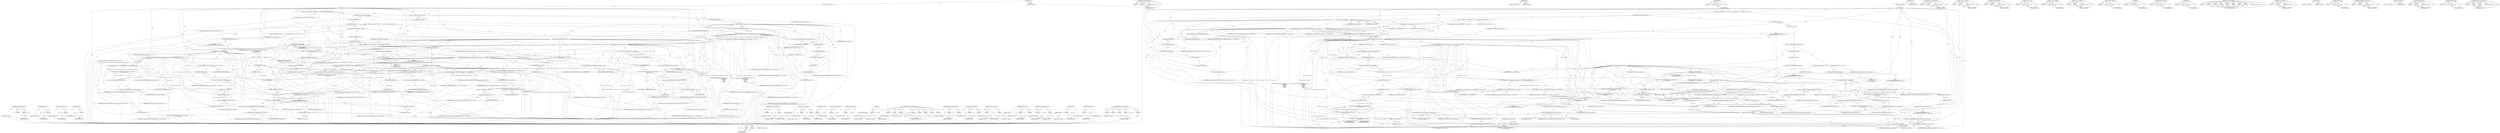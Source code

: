 digraph "PermissionsData.IsRestrictedUrl" {
vulnerable_266 [label=<(METHOD,DevToolsAgentHost.GetForId)>];
vulnerable_267 [label=<(PARAM,p1)>];
vulnerable_268 [label=<(PARAM,p2)>];
vulnerable_269 [label=<(BLOCK,&lt;empty&gt;,&lt;empty&gt;)>];
vulnerable_270 [label=<(METHOD_RETURN,ANY)>];
vulnerable_248 [label=<(METHOD,GetBackgroundHostForExtension)>];
vulnerable_249 [label=<(PARAM,p1)>];
vulnerable_250 [label=<(PARAM,p2)>];
vulnerable_251 [label=<(BLOCK,&lt;empty&gt;,&lt;empty&gt;)>];
vulnerable_252 [label=<(METHOD_RETURN,ANY)>];
vulnerable_204 [label=<(METHOD,GetProfile)>];
vulnerable_205 [label=<(BLOCK,&lt;empty&gt;,&lt;empty&gt;)>];
vulnerable_206 [label=<(METHOD_RETURN,ANY)>];
vulnerable_224 [label=<(METHOD,GetURL)>];
vulnerable_225 [label=<(PARAM,p1)>];
vulnerable_226 [label=<(BLOCK,&lt;empty&gt;,&lt;empty&gt;)>];
vulnerable_227 [label=<(METHOD_RETURN,ANY)>];
vulnerable_6 [label=<(METHOD,&lt;global&gt;)<SUB>1</SUB>>];
vulnerable_7 [label=<(BLOCK,&lt;empty&gt;,&lt;empty&gt;)<SUB>1</SUB>>];
vulnerable_8 [label=<(METHOD,InitAgentHost)<SUB>1</SUB>>];
vulnerable_9 [label=<(BLOCK,{
   if (debuggee_.tab_id) {
     WebContents* ...,{
   if (debuggee_.tab_id) {
     WebContents* ...)<SUB>1</SUB>>];
vulnerable_10 [label=<(CONTROL_STRUCTURE,IF,if (debuggee_.tab_id))<SUB>2</SUB>>];
vulnerable_11 [label=<(&lt;operator&gt;.fieldAccess,debuggee_.tab_id)<SUB>2</SUB>>];
vulnerable_12 [label=<(IDENTIFIER,debuggee_,if (debuggee_.tab_id))<SUB>2</SUB>>];
vulnerable_13 [label=<(FIELD_IDENTIFIER,tab_id,tab_id)<SUB>2</SUB>>];
vulnerable_14 [label=<(BLOCK,{
     WebContents* web_contents = NULL;
     b...,{
     WebContents* web_contents = NULL;
     b...)<SUB>2</SUB>>];
vulnerable_15 [label="<(LOCAL,WebContents* web_contents: WebContents*)<SUB>3</SUB>>"];
vulnerable_16 [label=<(&lt;operator&gt;.assignment,* web_contents = NULL)<SUB>3</SUB>>];
vulnerable_17 [label=<(IDENTIFIER,web_contents,* web_contents = NULL)<SUB>3</SUB>>];
vulnerable_18 [label=<(IDENTIFIER,NULL,* web_contents = NULL)<SUB>3</SUB>>];
vulnerable_19 [label="<(LOCAL,bool result: bool)<SUB>4</SUB>>"];
vulnerable_20 [label="<(&lt;operator&gt;.assignment,result = ExtensionTabUtil::GetTabById(*debuggee...)<SUB>4</SUB>>"];
vulnerable_21 [label="<(IDENTIFIER,result,result = ExtensionTabUtil::GetTabById(*debuggee...)<SUB>4</SUB>>"];
vulnerable_22 [label="<(ExtensionTabUtil.GetTabById,ExtensionTabUtil::GetTabById(*debuggee_.tab_id,...)<SUB>4</SUB>>"];
vulnerable_23 [label="<(&lt;operator&gt;.fieldAccess,ExtensionTabUtil::GetTabById)<SUB>4</SUB>>"];
vulnerable_24 [label="<(IDENTIFIER,ExtensionTabUtil,ExtensionTabUtil::GetTabById(*debuggee_.tab_id,...)<SUB>4</SUB>>"];
vulnerable_25 [label=<(FIELD_IDENTIFIER,GetTabById,GetTabById)<SUB>4</SUB>>];
vulnerable_26 [label=<(&lt;operator&gt;.indirection,*debuggee_.tab_id)<SUB>4</SUB>>];
vulnerable_27 [label=<(&lt;operator&gt;.fieldAccess,debuggee_.tab_id)<SUB>4</SUB>>];
vulnerable_28 [label="<(IDENTIFIER,debuggee_,ExtensionTabUtil::GetTabById(*debuggee_.tab_id,...)<SUB>4</SUB>>"];
vulnerable_29 [label=<(FIELD_IDENTIFIER,tab_id,tab_id)<SUB>4</SUB>>];
vulnerable_30 [label=<(GetProfile,GetProfile())<SUB>5</SUB>>];
vulnerable_31 [label=<(include_incognito,include_incognito())<SUB>6</SUB>>];
vulnerable_32 [label="<(IDENTIFIER,NULL,ExtensionTabUtil::GetTabById(*debuggee_.tab_id,...)<SUB>7</SUB>>"];
vulnerable_33 [label="<(IDENTIFIER,NULL,ExtensionTabUtil::GetTabById(*debuggee_.tab_id,...)<SUB>8</SUB>>"];
vulnerable_34 [label=<(&lt;operator&gt;.addressOf,&amp;web_contents)<SUB>9</SUB>>];
vulnerable_35 [label="<(IDENTIFIER,web_contents,ExtensionTabUtil::GetTabById(*debuggee_.tab_id,...)<SUB>9</SUB>>"];
vulnerable_36 [label="<(IDENTIFIER,NULL,ExtensionTabUtil::GetTabById(*debuggee_.tab_id,...)<SUB>10</SUB>>"];
vulnerable_37 [label=<(CONTROL_STRUCTURE,IF,if (result &amp;&amp; web_contents))<SUB>11</SUB>>];
vulnerable_38 [label=<(&lt;operator&gt;.logicalAnd,result &amp;&amp; web_contents)<SUB>11</SUB>>];
vulnerable_39 [label=<(IDENTIFIER,result,result &amp;&amp; web_contents)<SUB>11</SUB>>];
vulnerable_40 [label=<(IDENTIFIER,web_contents,result &amp;&amp; web_contents)<SUB>11</SUB>>];
vulnerable_41 [label="<(BLOCK,{
      if (content::HasWebUIScheme(web_content...,{
      if (content::HasWebUIScheme(web_content...)<SUB>11</SUB>>"];
vulnerable_42 [label="<(CONTROL_STRUCTURE,IF,if (content::HasWebUIScheme(web_contents-&gt;GetURL())))<SUB>12</SUB>>"];
vulnerable_43 [label="<(content.HasWebUIScheme,content::HasWebUIScheme(web_contents-&gt;GetURL()))<SUB>12</SUB>>"];
vulnerable_44 [label="<(&lt;operator&gt;.fieldAccess,content::HasWebUIScheme)<SUB>12</SUB>>"];
vulnerable_45 [label="<(IDENTIFIER,content,content::HasWebUIScheme(web_contents-&gt;GetURL()))<SUB>12</SUB>>"];
vulnerable_46 [label=<(FIELD_IDENTIFIER,HasWebUIScheme,HasWebUIScheme)<SUB>12</SUB>>];
vulnerable_47 [label=<(GetURL,web_contents-&gt;GetURL())<SUB>12</SUB>>];
vulnerable_48 [label=<(&lt;operator&gt;.indirectFieldAccess,web_contents-&gt;GetURL)<SUB>12</SUB>>];
vulnerable_49 [label=<(IDENTIFIER,web_contents,web_contents-&gt;GetURL())<SUB>12</SUB>>];
vulnerable_50 [label=<(FIELD_IDENTIFIER,GetURL,GetURL)<SUB>12</SUB>>];
vulnerable_51 [label="<(BLOCK,{
        error_ = ErrorUtils::FormatErrorMessa...,{
        error_ = ErrorUtils::FormatErrorMessa...)<SUB>12</SUB>>"];
vulnerable_52 [label="<(&lt;operator&gt;.assignment,error_ = ErrorUtils::FormatErrorMessage(
      ...)<SUB>13</SUB>>"];
vulnerable_53 [label="<(IDENTIFIER,error_,error_ = ErrorUtils::FormatErrorMessage(
      ...)<SUB>13</SUB>>"];
vulnerable_54 [label="<(ErrorUtils.FormatErrorMessage,ErrorUtils::FormatErrorMessage(
            key...)<SUB>13</SUB>>"];
vulnerable_55 [label="<(&lt;operator&gt;.fieldAccess,ErrorUtils::FormatErrorMessage)<SUB>13</SUB>>"];
vulnerable_56 [label="<(IDENTIFIER,ErrorUtils,ErrorUtils::FormatErrorMessage(
            key...)<SUB>13</SUB>>"];
vulnerable_57 [label=<(FIELD_IDENTIFIER,FormatErrorMessage,FormatErrorMessage)<SUB>13</SUB>>];
vulnerable_58 [label="<(&lt;operator&gt;.fieldAccess,keys::kAttachToWebUIError)<SUB>14</SUB>>"];
vulnerable_59 [label="<(IDENTIFIER,keys,ErrorUtils::FormatErrorMessage(
            key...)<SUB>14</SUB>>"];
vulnerable_60 [label=<(FIELD_IDENTIFIER,kAttachToWebUIError,kAttachToWebUIError)<SUB>14</SUB>>];
vulnerable_61 [label=<(scheme,web_contents-&gt;GetURL().scheme())<SUB>15</SUB>>];
vulnerable_62 [label=<(&lt;operator&gt;.fieldAccess,web_contents-&gt;GetURL().scheme)<SUB>15</SUB>>];
vulnerable_63 [label=<(GetURL,web_contents-&gt;GetURL())<SUB>15</SUB>>];
vulnerable_64 [label=<(&lt;operator&gt;.indirectFieldAccess,web_contents-&gt;GetURL)<SUB>15</SUB>>];
vulnerable_65 [label=<(IDENTIFIER,web_contents,web_contents-&gt;GetURL())<SUB>15</SUB>>];
vulnerable_66 [label=<(FIELD_IDENTIFIER,GetURL,GetURL)<SUB>15</SUB>>];
vulnerable_67 [label=<(FIELD_IDENTIFIER,scheme,scheme)<SUB>15</SUB>>];
vulnerable_68 [label=<(RETURN,return false;,return false;)<SUB>16</SUB>>];
vulnerable_69 [label=<(LITERAL,false,return false;)<SUB>16</SUB>>];
vulnerable_70 [label="<(&lt;operator&gt;.assignment,agent_host_ = DevToolsAgentHost::GetOrCreateFor...)<SUB>18</SUB>>"];
vulnerable_71 [label="<(IDENTIFIER,agent_host_,agent_host_ = DevToolsAgentHost::GetOrCreateFor...)<SUB>18</SUB>>"];
vulnerable_72 [label="<(DevToolsAgentHost.GetOrCreateFor,DevToolsAgentHost::GetOrCreateFor(web_contents))<SUB>18</SUB>>"];
vulnerable_73 [label="<(&lt;operator&gt;.fieldAccess,DevToolsAgentHost::GetOrCreateFor)<SUB>18</SUB>>"];
vulnerable_74 [label="<(IDENTIFIER,DevToolsAgentHost,DevToolsAgentHost::GetOrCreateFor(web_contents))<SUB>18</SUB>>"];
vulnerable_75 [label=<(FIELD_IDENTIFIER,GetOrCreateFor,GetOrCreateFor)<SUB>18</SUB>>];
vulnerable_76 [label="<(IDENTIFIER,web_contents,DevToolsAgentHost::GetOrCreateFor(web_contents))<SUB>18</SUB>>"];
vulnerable_77 [label=<(CONTROL_STRUCTURE,ELSE,else)<SUB>20</SUB>>];
vulnerable_78 [label=<(BLOCK,&lt;empty&gt;,&lt;empty&gt;)<SUB>20</SUB>>];
vulnerable_79 [label=<(CONTROL_STRUCTURE,IF,if (debuggee_.extension_id))<SUB>20</SUB>>];
vulnerable_80 [label=<(&lt;operator&gt;.fieldAccess,debuggee_.extension_id)<SUB>20</SUB>>];
vulnerable_81 [label=<(IDENTIFIER,debuggee_,if (debuggee_.extension_id))<SUB>20</SUB>>];
vulnerable_82 [label=<(FIELD_IDENTIFIER,extension_id,extension_id)<SUB>20</SUB>>];
vulnerable_83 [label=<(BLOCK,{
    ExtensionHost* extension_host =
        E...,{
    ExtensionHost* extension_host =
        E...)<SUB>20</SUB>>];
vulnerable_84 [label="<(LOCAL,ExtensionHost* extension_host: ExtensionHost*)<SUB>21</SUB>>"];
vulnerable_85 [label="<(&lt;operator&gt;.assignment,* extension_host =
        ExtensionSystem::Get...)<SUB>21</SUB>>"];
vulnerable_86 [label="<(IDENTIFIER,extension_host,* extension_host =
        ExtensionSystem::Get...)<SUB>21</SUB>>"];
vulnerable_87 [label="<(GetBackgroundHostForExtension,ExtensionSystem::Get(GetProfile())
            ...)<SUB>22</SUB>>"];
vulnerable_88 [label="<(&lt;operator&gt;.indirectFieldAccess,ExtensionSystem::Get(GetProfile())
            ...)<SUB>22</SUB>>"];
vulnerable_89 [label="<(process_manager,ExtensionSystem::Get(GetProfile())
            ...)<SUB>22</SUB>>"];
vulnerable_90 [label="<(&lt;operator&gt;.indirectFieldAccess,ExtensionSystem::Get(GetProfile())
            ...)<SUB>22</SUB>>"];
vulnerable_91 [label="<(ExtensionSystem.Get,ExtensionSystem::Get(GetProfile()))<SUB>22</SUB>>"];
vulnerable_92 [label="<(&lt;operator&gt;.fieldAccess,ExtensionSystem::Get)<SUB>22</SUB>>"];
vulnerable_93 [label="<(IDENTIFIER,ExtensionSystem,ExtensionSystem::Get(GetProfile()))<SUB>22</SUB>>"];
vulnerable_94 [label=<(FIELD_IDENTIFIER,Get,Get)<SUB>22</SUB>>];
vulnerable_95 [label=<(GetProfile,GetProfile())<SUB>22</SUB>>];
vulnerable_96 [label=<(FIELD_IDENTIFIER,process_manager,process_manager)<SUB>22</SUB>>];
vulnerable_97 [label=<(FIELD_IDENTIFIER,GetBackgroundHostForExtension,GetBackgroundHostForExtension)<SUB>22</SUB>>];
vulnerable_98 [label=<(&lt;operator&gt;.indirection,*debuggee_.extension_id)<SUB>24</SUB>>];
vulnerable_99 [label=<(&lt;operator&gt;.fieldAccess,debuggee_.extension_id)<SUB>24</SUB>>];
vulnerable_100 [label="<(IDENTIFIER,debuggee_,ExtensionSystem::Get(GetProfile())
            ...)<SUB>24</SUB>>"];
vulnerable_101 [label=<(FIELD_IDENTIFIER,extension_id,extension_id)<SUB>24</SUB>>];
vulnerable_102 [label=<(CONTROL_STRUCTURE,IF,if (extension_host))<SUB>25</SUB>>];
vulnerable_103 [label=<(IDENTIFIER,extension_host,if (extension_host))<SUB>25</SUB>>];
vulnerable_104 [label="<(BLOCK,{
       agent_host_ = DevToolsAgentHost::GetOr...,{
       agent_host_ = DevToolsAgentHost::GetOr...)<SUB>25</SUB>>"];
vulnerable_105 [label="<(&lt;operator&gt;.assignment,agent_host_ = DevToolsAgentHost::GetOrCreateFor...)<SUB>26</SUB>>"];
vulnerable_106 [label="<(IDENTIFIER,agent_host_,agent_host_ = DevToolsAgentHost::GetOrCreateFor...)<SUB>26</SUB>>"];
vulnerable_107 [label="<(DevToolsAgentHost.GetOrCreateFor,DevToolsAgentHost::GetOrCreateFor(
           e...)<SUB>26</SUB>>"];
vulnerable_108 [label="<(&lt;operator&gt;.fieldAccess,DevToolsAgentHost::GetOrCreateFor)<SUB>26</SUB>>"];
vulnerable_109 [label="<(IDENTIFIER,DevToolsAgentHost,DevToolsAgentHost::GetOrCreateFor(
           e...)<SUB>26</SUB>>"];
vulnerable_110 [label=<(FIELD_IDENTIFIER,GetOrCreateFor,GetOrCreateFor)<SUB>26</SUB>>];
vulnerable_111 [label=<(render_view_host,extension_host-&gt;render_view_host())<SUB>27</SUB>>];
vulnerable_112 [label=<(&lt;operator&gt;.indirectFieldAccess,extension_host-&gt;render_view_host)<SUB>27</SUB>>];
vulnerable_113 [label=<(IDENTIFIER,extension_host,extension_host-&gt;render_view_host())<SUB>27</SUB>>];
vulnerable_114 [label=<(FIELD_IDENTIFIER,render_view_host,render_view_host)<SUB>27</SUB>>];
vulnerable_115 [label=<(CONTROL_STRUCTURE,ELSE,else)<SUB>29</SUB>>];
vulnerable_116 [label=<(BLOCK,&lt;empty&gt;,&lt;empty&gt;)<SUB>29</SUB>>];
vulnerable_117 [label=<(CONTROL_STRUCTURE,IF,if (debuggee_.target_id))<SUB>29</SUB>>];
vulnerable_118 [label=<(&lt;operator&gt;.fieldAccess,debuggee_.target_id)<SUB>29</SUB>>];
vulnerable_119 [label=<(IDENTIFIER,debuggee_,if (debuggee_.target_id))<SUB>29</SUB>>];
vulnerable_120 [label=<(FIELD_IDENTIFIER,target_id,target_id)<SUB>29</SUB>>];
vulnerable_121 [label="<(BLOCK,{
    agent_host_ = DevToolsAgentHost::GetForId...,{
    agent_host_ = DevToolsAgentHost::GetForId...)<SUB>29</SUB>>"];
vulnerable_122 [label="<(&lt;operator&gt;.assignment,agent_host_ = DevToolsAgentHost::GetForId(*debu...)<SUB>30</SUB>>"];
vulnerable_123 [label="<(IDENTIFIER,agent_host_,agent_host_ = DevToolsAgentHost::GetForId(*debu...)<SUB>30</SUB>>"];
vulnerable_124 [label="<(DevToolsAgentHost.GetForId,DevToolsAgentHost::GetForId(*debuggee_.target_id))<SUB>30</SUB>>"];
vulnerable_125 [label="<(&lt;operator&gt;.fieldAccess,DevToolsAgentHost::GetForId)<SUB>30</SUB>>"];
vulnerable_126 [label="<(IDENTIFIER,DevToolsAgentHost,DevToolsAgentHost::GetForId(*debuggee_.target_id))<SUB>30</SUB>>"];
vulnerable_127 [label=<(FIELD_IDENTIFIER,GetForId,GetForId)<SUB>30</SUB>>];
vulnerable_128 [label=<(&lt;operator&gt;.indirection,*debuggee_.target_id)<SUB>30</SUB>>];
vulnerable_129 [label=<(&lt;operator&gt;.fieldAccess,debuggee_.target_id)<SUB>30</SUB>>];
vulnerable_130 [label="<(IDENTIFIER,debuggee_,DevToolsAgentHost::GetForId(*debuggee_.target_id))<SUB>30</SUB>>"];
vulnerable_131 [label=<(FIELD_IDENTIFIER,target_id,target_id)<SUB>30</SUB>>];
vulnerable_132 [label=<(CONTROL_STRUCTURE,ELSE,else)<SUB>31</SUB>>];
vulnerable_133 [label="<(BLOCK,{
    error_ = keys::kInvalidTargetError;
    r...,{
    error_ = keys::kInvalidTargetError;
    r...)<SUB>31</SUB>>"];
vulnerable_134 [label="<(&lt;operator&gt;.assignment,error_ = keys::kInvalidTargetError)<SUB>32</SUB>>"];
vulnerable_135 [label="<(IDENTIFIER,error_,error_ = keys::kInvalidTargetError)<SUB>32</SUB>>"];
vulnerable_136 [label="<(&lt;operator&gt;.fieldAccess,keys::kInvalidTargetError)<SUB>32</SUB>>"];
vulnerable_137 [label="<(IDENTIFIER,keys,error_ = keys::kInvalidTargetError)<SUB>32</SUB>>"];
vulnerable_138 [label=<(FIELD_IDENTIFIER,kInvalidTargetError,kInvalidTargetError)<SUB>32</SUB>>];
vulnerable_139 [label=<(RETURN,return false;,return false;)<SUB>33</SUB>>];
vulnerable_140 [label=<(LITERAL,false,return false;)<SUB>33</SUB>>];
vulnerable_141 [label=<(CONTROL_STRUCTURE,IF,if (!agent_host_.get()))<SUB>36</SUB>>];
vulnerable_142 [label=<(&lt;operator&gt;.logicalNot,!agent_host_.get())<SUB>36</SUB>>];
vulnerable_143 [label=<(get,agent_host_.get())<SUB>36</SUB>>];
vulnerable_144 [label=<(&lt;operator&gt;.fieldAccess,agent_host_.get)<SUB>36</SUB>>];
vulnerable_145 [label=<(IDENTIFIER,agent_host_,agent_host_.get())<SUB>36</SUB>>];
vulnerable_146 [label=<(FIELD_IDENTIFIER,get,get)<SUB>36</SUB>>];
vulnerable_147 [label="<(BLOCK,{
    FormatErrorMessage(keys::kNoTargetError);...,{
    FormatErrorMessage(keys::kNoTargetError);...)<SUB>36</SUB>>"];
vulnerable_148 [label="<(FormatErrorMessage,FormatErrorMessage(keys::kNoTargetError))<SUB>37</SUB>>"];
vulnerable_149 [label="<(&lt;operator&gt;.fieldAccess,keys::kNoTargetError)<SUB>37</SUB>>"];
vulnerable_150 [label="<(IDENTIFIER,keys,FormatErrorMessage(keys::kNoTargetError))<SUB>37</SUB>>"];
vulnerable_151 [label=<(FIELD_IDENTIFIER,kNoTargetError,kNoTargetError)<SUB>37</SUB>>];
vulnerable_152 [label=<(RETURN,return false;,return false;)<SUB>38</SUB>>];
vulnerable_153 [label=<(LITERAL,false,return false;)<SUB>38</SUB>>];
vulnerable_154 [label=<(RETURN,return true;,return true;)<SUB>40</SUB>>];
vulnerable_155 [label=<(LITERAL,true,return true;)<SUB>40</SUB>>];
vulnerable_156 [label=<(METHOD_RETURN,bool)<SUB>1</SUB>>];
vulnerable_158 [label=<(METHOD_RETURN,ANY)<SUB>1</SUB>>];
vulnerable_228 [label=<(METHOD,&lt;operator&gt;.indirectFieldAccess)>];
vulnerable_229 [label=<(PARAM,p1)>];
vulnerable_230 [label=<(PARAM,p2)>];
vulnerable_231 [label=<(BLOCK,&lt;empty&gt;,&lt;empty&gt;)>];
vulnerable_232 [label=<(METHOD_RETURN,ANY)>];
vulnerable_184 [label=<(METHOD,&lt;operator&gt;.assignment)>];
vulnerable_185 [label=<(PARAM,p1)>];
vulnerable_186 [label=<(PARAM,p2)>];
vulnerable_187 [label=<(BLOCK,&lt;empty&gt;,&lt;empty&gt;)>];
vulnerable_188 [label=<(METHOD_RETURN,ANY)>];
vulnerable_219 [label=<(METHOD,content.HasWebUIScheme)>];
vulnerable_220 [label=<(PARAM,p1)>];
vulnerable_221 [label=<(PARAM,p2)>];
vulnerable_222 [label=<(BLOCK,&lt;empty&gt;,&lt;empty&gt;)>];
vulnerable_223 [label=<(METHOD_RETURN,ANY)>];
vulnerable_262 [label=<(METHOD,render_view_host)>];
vulnerable_263 [label=<(PARAM,p1)>];
vulnerable_264 [label=<(BLOCK,&lt;empty&gt;,&lt;empty&gt;)>];
vulnerable_265 [label=<(METHOD_RETURN,ANY)>];
vulnerable_271 [label=<(METHOD,&lt;operator&gt;.logicalNot)>];
vulnerable_272 [label=<(PARAM,p1)>];
vulnerable_273 [label=<(BLOCK,&lt;empty&gt;,&lt;empty&gt;)>];
vulnerable_274 [label=<(METHOD_RETURN,ANY)>];
vulnerable_214 [label=<(METHOD,&lt;operator&gt;.logicalAnd)>];
vulnerable_215 [label=<(PARAM,p1)>];
vulnerable_216 [label=<(PARAM,p2)>];
vulnerable_217 [label=<(BLOCK,&lt;empty&gt;,&lt;empty&gt;)>];
vulnerable_218 [label=<(METHOD_RETURN,ANY)>];
vulnerable_210 [label=<(METHOD,&lt;operator&gt;.addressOf)>];
vulnerable_211 [label=<(PARAM,p1)>];
vulnerable_212 [label=<(BLOCK,&lt;empty&gt;,&lt;empty&gt;)>];
vulnerable_213 [label=<(METHOD_RETURN,ANY)>];
vulnerable_275 [label=<(METHOD,get)>];
vulnerable_276 [label=<(PARAM,p1)>];
vulnerable_277 [label=<(BLOCK,&lt;empty&gt;,&lt;empty&gt;)>];
vulnerable_278 [label=<(METHOD_RETURN,ANY)>];
vulnerable_200 [label=<(METHOD,&lt;operator&gt;.indirection)>];
vulnerable_201 [label=<(PARAM,p1)>];
vulnerable_202 [label=<(BLOCK,&lt;empty&gt;,&lt;empty&gt;)>];
vulnerable_203 [label=<(METHOD_RETURN,ANY)>];
vulnerable_239 [label=<(METHOD,scheme)>];
vulnerable_240 [label=<(PARAM,p1)>];
vulnerable_241 [label=<(BLOCK,&lt;empty&gt;,&lt;empty&gt;)>];
vulnerable_242 [label=<(METHOD_RETURN,ANY)>];
vulnerable_189 [label=<(METHOD,ExtensionTabUtil.GetTabById)>];
vulnerable_190 [label=<(PARAM,p1)>];
vulnerable_191 [label=<(PARAM,p2)>];
vulnerable_192 [label=<(PARAM,p3)>];
vulnerable_193 [label=<(PARAM,p4)>];
vulnerable_194 [label=<(PARAM,p5)>];
vulnerable_195 [label=<(PARAM,p6)>];
vulnerable_196 [label=<(PARAM,p7)>];
vulnerable_197 [label=<(PARAM,p8)>];
vulnerable_198 [label=<(BLOCK,&lt;empty&gt;,&lt;empty&gt;)>];
vulnerable_199 [label=<(METHOD_RETURN,ANY)>];
vulnerable_179 [label=<(METHOD,&lt;operator&gt;.fieldAccess)>];
vulnerable_180 [label=<(PARAM,p1)>];
vulnerable_181 [label=<(PARAM,p2)>];
vulnerable_182 [label=<(BLOCK,&lt;empty&gt;,&lt;empty&gt;)>];
vulnerable_183 [label=<(METHOD_RETURN,ANY)>];
vulnerable_173 [label=<(METHOD,&lt;global&gt;)<SUB>1</SUB>>];
vulnerable_174 [label=<(BLOCK,&lt;empty&gt;,&lt;empty&gt;)>];
vulnerable_175 [label=<(METHOD_RETURN,ANY)>];
vulnerable_253 [label=<(METHOD,process_manager)>];
vulnerable_254 [label=<(PARAM,p1)>];
vulnerable_255 [label=<(BLOCK,&lt;empty&gt;,&lt;empty&gt;)>];
vulnerable_256 [label=<(METHOD_RETURN,ANY)>];
vulnerable_243 [label=<(METHOD,DevToolsAgentHost.GetOrCreateFor)>];
vulnerable_244 [label=<(PARAM,p1)>];
vulnerable_245 [label=<(PARAM,p2)>];
vulnerable_246 [label=<(BLOCK,&lt;empty&gt;,&lt;empty&gt;)>];
vulnerable_247 [label=<(METHOD_RETURN,ANY)>];
vulnerable_207 [label=<(METHOD,include_incognito)>];
vulnerable_208 [label=<(BLOCK,&lt;empty&gt;,&lt;empty&gt;)>];
vulnerable_209 [label=<(METHOD_RETURN,ANY)>];
vulnerable_257 [label=<(METHOD,ExtensionSystem.Get)>];
vulnerable_258 [label=<(PARAM,p1)>];
vulnerable_259 [label=<(PARAM,p2)>];
vulnerable_260 [label=<(BLOCK,&lt;empty&gt;,&lt;empty&gt;)>];
vulnerable_261 [label=<(METHOD_RETURN,ANY)>];
vulnerable_279 [label=<(METHOD,FormatErrorMessage)>];
vulnerable_280 [label=<(PARAM,p1)>];
vulnerable_281 [label=<(BLOCK,&lt;empty&gt;,&lt;empty&gt;)>];
vulnerable_282 [label=<(METHOD_RETURN,ANY)>];
vulnerable_233 [label=<(METHOD,ErrorUtils.FormatErrorMessage)>];
vulnerable_234 [label=<(PARAM,p1)>];
vulnerable_235 [label=<(PARAM,p2)>];
vulnerable_236 [label=<(PARAM,p3)>];
vulnerable_237 [label=<(BLOCK,&lt;empty&gt;,&lt;empty&gt;)>];
vulnerable_238 [label=<(METHOD_RETURN,ANY)>];
fixed_283 [label=<(METHOD,DevToolsAgentHost.GetForId)>];
fixed_284 [label=<(PARAM,p1)>];
fixed_285 [label=<(PARAM,p2)>];
fixed_286 [label=<(BLOCK,&lt;empty&gt;,&lt;empty&gt;)>];
fixed_287 [label=<(METHOD_RETURN,ANY)>];
fixed_266 [label=<(METHOD,process_manager)>];
fixed_267 [label=<(PARAM,p1)>];
fixed_268 [label=<(BLOCK,&lt;empty&gt;,&lt;empty&gt;)>];
fixed_269 [label=<(METHOD_RETURN,ANY)>];
fixed_220 [label=<(METHOD,&lt;operator&gt;.indirection)>];
fixed_221 [label=<(PARAM,p1)>];
fixed_222 [label=<(BLOCK,&lt;empty&gt;,&lt;empty&gt;)>];
fixed_223 [label=<(METHOD_RETURN,ANY)>];
fixed_239 [label=<(METHOD,GetVisibleURL)>];
fixed_240 [label=<(PARAM,p1)>];
fixed_241 [label=<(BLOCK,&lt;empty&gt;,&lt;empty&gt;)>];
fixed_242 [label=<(METHOD_RETURN,ANY)>];
fixed_6 [label=<(METHOD,&lt;global&gt;)<SUB>1</SUB>>];
fixed_7 [label=<(BLOCK,&lt;empty&gt;,&lt;empty&gt;)<SUB>1</SUB>>];
fixed_8 [label=<(METHOD,InitAgentHost)<SUB>1</SUB>>];
fixed_9 [label=<(BLOCK,{
  const Extension* extension = GetExtension()...,{
  const Extension* extension = GetExtension()...)<SUB>1</SUB>>];
fixed_10 [label="<(LOCAL,const Extension* extension: Extension*)<SUB>2</SUB>>"];
fixed_11 [label=<(&lt;operator&gt;.assignment,* extension = GetExtension())<SUB>2</SUB>>];
fixed_12 [label=<(IDENTIFIER,extension,* extension = GetExtension())<SUB>2</SUB>>];
fixed_13 [label=<(GetExtension,GetExtension())<SUB>2</SUB>>];
fixed_14 [label=<(CONTROL_STRUCTURE,IF,if (debuggee_.tab_id))<SUB>3</SUB>>];
fixed_15 [label=<(&lt;operator&gt;.fieldAccess,debuggee_.tab_id)<SUB>3</SUB>>];
fixed_16 [label=<(IDENTIFIER,debuggee_,if (debuggee_.tab_id))<SUB>3</SUB>>];
fixed_17 [label=<(FIELD_IDENTIFIER,tab_id,tab_id)<SUB>3</SUB>>];
fixed_18 [label=<(BLOCK,{
     WebContents* web_contents = NULL;
     b...,{
     WebContents* web_contents = NULL;
     b...)<SUB>3</SUB>>];
fixed_19 [label="<(LOCAL,WebContents* web_contents: WebContents*)<SUB>4</SUB>>"];
fixed_20 [label=<(&lt;operator&gt;.assignment,* web_contents = NULL)<SUB>4</SUB>>];
fixed_21 [label=<(IDENTIFIER,web_contents,* web_contents = NULL)<SUB>4</SUB>>];
fixed_22 [label=<(IDENTIFIER,NULL,* web_contents = NULL)<SUB>4</SUB>>];
fixed_23 [label="<(LOCAL,bool result: bool)<SUB>5</SUB>>"];
fixed_24 [label="<(&lt;operator&gt;.assignment,result = ExtensionTabUtil::GetTabById(*debuggee...)<SUB>5</SUB>>"];
fixed_25 [label="<(IDENTIFIER,result,result = ExtensionTabUtil::GetTabById(*debuggee...)<SUB>5</SUB>>"];
fixed_26 [label="<(ExtensionTabUtil.GetTabById,ExtensionTabUtil::GetTabById(*debuggee_.tab_id,...)<SUB>5</SUB>>"];
fixed_27 [label="<(&lt;operator&gt;.fieldAccess,ExtensionTabUtil::GetTabById)<SUB>5</SUB>>"];
fixed_28 [label="<(IDENTIFIER,ExtensionTabUtil,ExtensionTabUtil::GetTabById(*debuggee_.tab_id,...)<SUB>5</SUB>>"];
fixed_29 [label=<(FIELD_IDENTIFIER,GetTabById,GetTabById)<SUB>5</SUB>>];
fixed_30 [label=<(&lt;operator&gt;.indirection,*debuggee_.tab_id)<SUB>5</SUB>>];
fixed_31 [label=<(&lt;operator&gt;.fieldAccess,debuggee_.tab_id)<SUB>5</SUB>>];
fixed_32 [label="<(IDENTIFIER,debuggee_,ExtensionTabUtil::GetTabById(*debuggee_.tab_id,...)<SUB>5</SUB>>"];
fixed_33 [label=<(FIELD_IDENTIFIER,tab_id,tab_id)<SUB>5</SUB>>];
fixed_34 [label=<(GetProfile,GetProfile())<SUB>6</SUB>>];
fixed_35 [label=<(include_incognito,include_incognito())<SUB>7</SUB>>];
fixed_36 [label="<(IDENTIFIER,NULL,ExtensionTabUtil::GetTabById(*debuggee_.tab_id,...)<SUB>8</SUB>>"];
fixed_37 [label="<(IDENTIFIER,NULL,ExtensionTabUtil::GetTabById(*debuggee_.tab_id,...)<SUB>9</SUB>>"];
fixed_38 [label=<(&lt;operator&gt;.addressOf,&amp;web_contents)<SUB>10</SUB>>];
fixed_39 [label="<(IDENTIFIER,web_contents,ExtensionTabUtil::GetTabById(*debuggee_.tab_id,...)<SUB>10</SUB>>"];
fixed_40 [label="<(IDENTIFIER,NULL,ExtensionTabUtil::GetTabById(*debuggee_.tab_id,...)<SUB>11</SUB>>"];
fixed_41 [label=<(CONTROL_STRUCTURE,IF,if (result &amp;&amp; web_contents))<SUB>12</SUB>>];
fixed_42 [label=<(&lt;operator&gt;.logicalAnd,result &amp;&amp; web_contents)<SUB>12</SUB>>];
fixed_43 [label=<(IDENTIFIER,result,result &amp;&amp; web_contents)<SUB>12</SUB>>];
fixed_44 [label=<(IDENTIFIER,web_contents,result &amp;&amp; web_contents)<SUB>12</SUB>>];
fixed_45 [label=<(BLOCK,{
      // TODO(rdevlin.cronin) This should def...,{
      // TODO(rdevlin.cronin) This should def...)<SUB>12</SUB>>];
fixed_46 [label="<(LOCAL,GURL url: GURL)<SUB>14</SUB>>"];
fixed_47 [label=<(&lt;operator&gt;.assignment,url = web_contents-&gt;GetVisibleURL())<SUB>14</SUB>>];
fixed_48 [label=<(IDENTIFIER,url,url = web_contents-&gt;GetVisibleURL())<SUB>14</SUB>>];
fixed_49 [label=<(GetVisibleURL,web_contents-&gt;GetVisibleURL())<SUB>14</SUB>>];
fixed_50 [label=<(&lt;operator&gt;.indirectFieldAccess,web_contents-&gt;GetVisibleURL)<SUB>14</SUB>>];
fixed_51 [label=<(IDENTIFIER,web_contents,web_contents-&gt;GetVisibleURL())<SUB>14</SUB>>];
fixed_52 [label=<(FIELD_IDENTIFIER,GetVisibleURL,GetVisibleURL)<SUB>14</SUB>>];
fixed_53 [label="<(CONTROL_STRUCTURE,IF,if (PermissionsData::IsRestrictedUrl(url, url, extension, &amp;error_)))<SUB>15</SUB>>"];
fixed_54 [label="<(PermissionsData.IsRestrictedUrl,PermissionsData::IsRestrictedUrl(url, url, exte...)<SUB>15</SUB>>"];
fixed_55 [label="<(&lt;operator&gt;.fieldAccess,PermissionsData::IsRestrictedUrl)<SUB>15</SUB>>"];
fixed_56 [label="<(IDENTIFIER,PermissionsData,PermissionsData::IsRestrictedUrl(url, url, exte...)<SUB>15</SUB>>"];
fixed_57 [label=<(FIELD_IDENTIFIER,IsRestrictedUrl,IsRestrictedUrl)<SUB>15</SUB>>];
fixed_58 [label="<(IDENTIFIER,url,PermissionsData::IsRestrictedUrl(url, url, exte...)<SUB>15</SUB>>"];
fixed_59 [label="<(IDENTIFIER,url,PermissionsData::IsRestrictedUrl(url, url, exte...)<SUB>15</SUB>>"];
fixed_60 [label="<(IDENTIFIER,extension,PermissionsData::IsRestrictedUrl(url, url, exte...)<SUB>15</SUB>>"];
fixed_61 [label=<(&lt;operator&gt;.addressOf,&amp;error_)<SUB>15</SUB>>];
fixed_62 [label="<(IDENTIFIER,error_,PermissionsData::IsRestrictedUrl(url, url, exte...)<SUB>15</SUB>>"];
fixed_63 [label=<(BLOCK,&lt;empty&gt;,&lt;empty&gt;)<SUB>16</SUB>>];
fixed_64 [label=<(RETURN,return false;,return false;)<SUB>16</SUB>>];
fixed_65 [label=<(LITERAL,false,return false;)<SUB>16</SUB>>];
fixed_66 [label="<(&lt;operator&gt;.assignment,agent_host_ = DevToolsAgentHost::GetOrCreateFor...)<SUB>17</SUB>>"];
fixed_67 [label="<(IDENTIFIER,agent_host_,agent_host_ = DevToolsAgentHost::GetOrCreateFor...)<SUB>17</SUB>>"];
fixed_68 [label="<(DevToolsAgentHost.GetOrCreateFor,DevToolsAgentHost::GetOrCreateFor(web_contents))<SUB>17</SUB>>"];
fixed_69 [label="<(&lt;operator&gt;.fieldAccess,DevToolsAgentHost::GetOrCreateFor)<SUB>17</SUB>>"];
fixed_70 [label="<(IDENTIFIER,DevToolsAgentHost,DevToolsAgentHost::GetOrCreateFor(web_contents))<SUB>17</SUB>>"];
fixed_71 [label=<(FIELD_IDENTIFIER,GetOrCreateFor,GetOrCreateFor)<SUB>17</SUB>>];
fixed_72 [label="<(IDENTIFIER,web_contents,DevToolsAgentHost::GetOrCreateFor(web_contents))<SUB>17</SUB>>"];
fixed_73 [label=<(CONTROL_STRUCTURE,ELSE,else)<SUB>19</SUB>>];
fixed_74 [label=<(BLOCK,&lt;empty&gt;,&lt;empty&gt;)<SUB>19</SUB>>];
fixed_75 [label=<(CONTROL_STRUCTURE,IF,if (debuggee_.extension_id))<SUB>19</SUB>>];
fixed_76 [label=<(&lt;operator&gt;.fieldAccess,debuggee_.extension_id)<SUB>19</SUB>>];
fixed_77 [label=<(IDENTIFIER,debuggee_,if (debuggee_.extension_id))<SUB>19</SUB>>];
fixed_78 [label=<(FIELD_IDENTIFIER,extension_id,extension_id)<SUB>19</SUB>>];
fixed_79 [label=<(BLOCK,{
    ExtensionHost* extension_host =
        E...,{
    ExtensionHost* extension_host =
        E...)<SUB>19</SUB>>];
fixed_80 [label="<(LOCAL,ExtensionHost* extension_host: ExtensionHost*)<SUB>20</SUB>>"];
fixed_81 [label="<(&lt;operator&gt;.assignment,* extension_host =
        ExtensionSystem::Get...)<SUB>20</SUB>>"];
fixed_82 [label="<(IDENTIFIER,extension_host,* extension_host =
        ExtensionSystem::Get...)<SUB>20</SUB>>"];
fixed_83 [label="<(GetBackgroundHostForExtension,ExtensionSystem::Get(GetProfile())
            ...)<SUB>21</SUB>>"];
fixed_84 [label="<(&lt;operator&gt;.indirectFieldAccess,ExtensionSystem::Get(GetProfile())
            ...)<SUB>21</SUB>>"];
fixed_85 [label="<(process_manager,ExtensionSystem::Get(GetProfile())
            ...)<SUB>21</SUB>>"];
fixed_86 [label="<(&lt;operator&gt;.indirectFieldAccess,ExtensionSystem::Get(GetProfile())
            ...)<SUB>21</SUB>>"];
fixed_87 [label="<(ExtensionSystem.Get,ExtensionSystem::Get(GetProfile()))<SUB>21</SUB>>"];
fixed_88 [label="<(&lt;operator&gt;.fieldAccess,ExtensionSystem::Get)<SUB>21</SUB>>"];
fixed_89 [label="<(IDENTIFIER,ExtensionSystem,ExtensionSystem::Get(GetProfile()))<SUB>21</SUB>>"];
fixed_90 [label=<(FIELD_IDENTIFIER,Get,Get)<SUB>21</SUB>>];
fixed_91 [label=<(GetProfile,GetProfile())<SUB>21</SUB>>];
fixed_92 [label=<(FIELD_IDENTIFIER,process_manager,process_manager)<SUB>21</SUB>>];
fixed_93 [label=<(FIELD_IDENTIFIER,GetBackgroundHostForExtension,GetBackgroundHostForExtension)<SUB>21</SUB>>];
fixed_94 [label=<(&lt;operator&gt;.indirection,*debuggee_.extension_id)<SUB>23</SUB>>];
fixed_95 [label=<(&lt;operator&gt;.fieldAccess,debuggee_.extension_id)<SUB>23</SUB>>];
fixed_96 [label="<(IDENTIFIER,debuggee_,ExtensionSystem::Get(GetProfile())
            ...)<SUB>23</SUB>>"];
fixed_97 [label=<(FIELD_IDENTIFIER,extension_id,extension_id)<SUB>23</SUB>>];
fixed_98 [label=<(CONTROL_STRUCTURE,IF,if (extension_host))<SUB>24</SUB>>];
fixed_99 [label=<(IDENTIFIER,extension_host,if (extension_host))<SUB>24</SUB>>];
fixed_100 [label="<(BLOCK,{
      if (PermissionsData::IsRestrictedUrl(ex...,{
      if (PermissionsData::IsRestrictedUrl(ex...)<SUB>24</SUB>>"];
fixed_101 [label="<(CONTROL_STRUCTURE,IF,if (PermissionsData::IsRestrictedUrl(extension_host-&gt;GetURL(),
                                           extension_host-&gt;GetURL(),
                                           extension,
                                           &amp;error_)))<SUB>25</SUB>>"];
fixed_102 [label="<(PermissionsData.IsRestrictedUrl,PermissionsData::IsRestrictedUrl(extension_host...)<SUB>25</SUB>>"];
fixed_103 [label="<(&lt;operator&gt;.fieldAccess,PermissionsData::IsRestrictedUrl)<SUB>25</SUB>>"];
fixed_104 [label="<(IDENTIFIER,PermissionsData,PermissionsData::IsRestrictedUrl(extension_host...)<SUB>25</SUB>>"];
fixed_105 [label=<(FIELD_IDENTIFIER,IsRestrictedUrl,IsRestrictedUrl)<SUB>25</SUB>>];
fixed_106 [label=<(GetURL,extension_host-&gt;GetURL())<SUB>25</SUB>>];
fixed_107 [label=<(&lt;operator&gt;.indirectFieldAccess,extension_host-&gt;GetURL)<SUB>25</SUB>>];
fixed_108 [label=<(IDENTIFIER,extension_host,extension_host-&gt;GetURL())<SUB>25</SUB>>];
fixed_109 [label=<(FIELD_IDENTIFIER,GetURL,GetURL)<SUB>25</SUB>>];
fixed_110 [label=<(GetURL,extension_host-&gt;GetURL())<SUB>26</SUB>>];
fixed_111 [label=<(&lt;operator&gt;.indirectFieldAccess,extension_host-&gt;GetURL)<SUB>26</SUB>>];
fixed_112 [label=<(IDENTIFIER,extension_host,extension_host-&gt;GetURL())<SUB>26</SUB>>];
fixed_113 [label=<(FIELD_IDENTIFIER,GetURL,GetURL)<SUB>26</SUB>>];
fixed_114 [label="<(IDENTIFIER,extension,PermissionsData::IsRestrictedUrl(extension_host...)<SUB>27</SUB>>"];
fixed_115 [label=<(&lt;operator&gt;.addressOf,&amp;error_)<SUB>28</SUB>>];
fixed_116 [label="<(IDENTIFIER,error_,PermissionsData::IsRestrictedUrl(extension_host...)<SUB>28</SUB>>"];
fixed_117 [label=<(BLOCK,{
        return false;
      },{
        return false;
      })<SUB>28</SUB>>];
fixed_118 [label=<(RETURN,return false;,return false;)<SUB>29</SUB>>];
fixed_119 [label=<(LITERAL,false,return false;)<SUB>29</SUB>>];
fixed_120 [label="<(&lt;operator&gt;.assignment,agent_host_ = DevToolsAgentHost::GetOrCreateFor...)<SUB>31</SUB>>"];
fixed_121 [label="<(IDENTIFIER,agent_host_,agent_host_ = DevToolsAgentHost::GetOrCreateFor...)<SUB>31</SUB>>"];
fixed_122 [label="<(DevToolsAgentHost.GetOrCreateFor,DevToolsAgentHost::GetOrCreateFor(
           e...)<SUB>31</SUB>>"];
fixed_123 [label="<(&lt;operator&gt;.fieldAccess,DevToolsAgentHost::GetOrCreateFor)<SUB>31</SUB>>"];
fixed_124 [label="<(IDENTIFIER,DevToolsAgentHost,DevToolsAgentHost::GetOrCreateFor(
           e...)<SUB>31</SUB>>"];
fixed_125 [label=<(FIELD_IDENTIFIER,GetOrCreateFor,GetOrCreateFor)<SUB>31</SUB>>];
fixed_126 [label=<(render_view_host,extension_host-&gt;render_view_host())<SUB>32</SUB>>];
fixed_127 [label=<(&lt;operator&gt;.indirectFieldAccess,extension_host-&gt;render_view_host)<SUB>32</SUB>>];
fixed_128 [label=<(IDENTIFIER,extension_host,extension_host-&gt;render_view_host())<SUB>32</SUB>>];
fixed_129 [label=<(FIELD_IDENTIFIER,render_view_host,render_view_host)<SUB>32</SUB>>];
fixed_130 [label=<(CONTROL_STRUCTURE,ELSE,else)<SUB>34</SUB>>];
fixed_131 [label=<(BLOCK,&lt;empty&gt;,&lt;empty&gt;)<SUB>34</SUB>>];
fixed_132 [label=<(CONTROL_STRUCTURE,IF,if (debuggee_.target_id))<SUB>34</SUB>>];
fixed_133 [label=<(&lt;operator&gt;.fieldAccess,debuggee_.target_id)<SUB>34</SUB>>];
fixed_134 [label=<(IDENTIFIER,debuggee_,if (debuggee_.target_id))<SUB>34</SUB>>];
fixed_135 [label=<(FIELD_IDENTIFIER,target_id,target_id)<SUB>34</SUB>>];
fixed_136 [label="<(BLOCK,{
    agent_host_ = DevToolsAgentHost::GetForId...,{
    agent_host_ = DevToolsAgentHost::GetForId...)<SUB>34</SUB>>"];
fixed_137 [label="<(&lt;operator&gt;.assignment,agent_host_ = DevToolsAgentHost::GetForId(*debu...)<SUB>35</SUB>>"];
fixed_138 [label="<(IDENTIFIER,agent_host_,agent_host_ = DevToolsAgentHost::GetForId(*debu...)<SUB>35</SUB>>"];
fixed_139 [label="<(DevToolsAgentHost.GetForId,DevToolsAgentHost::GetForId(*debuggee_.target_id))<SUB>35</SUB>>"];
fixed_140 [label="<(&lt;operator&gt;.fieldAccess,DevToolsAgentHost::GetForId)<SUB>35</SUB>>"];
fixed_141 [label="<(IDENTIFIER,DevToolsAgentHost,DevToolsAgentHost::GetForId(*debuggee_.target_id))<SUB>35</SUB>>"];
fixed_142 [label=<(FIELD_IDENTIFIER,GetForId,GetForId)<SUB>35</SUB>>];
fixed_143 [label=<(&lt;operator&gt;.indirection,*debuggee_.target_id)<SUB>35</SUB>>];
fixed_144 [label=<(&lt;operator&gt;.fieldAccess,debuggee_.target_id)<SUB>35</SUB>>];
fixed_145 [label="<(IDENTIFIER,debuggee_,DevToolsAgentHost::GetForId(*debuggee_.target_id))<SUB>35</SUB>>"];
fixed_146 [label=<(FIELD_IDENTIFIER,target_id,target_id)<SUB>35</SUB>>];
fixed_147 [label=<(CONTROL_STRUCTURE,ELSE,else)<SUB>36</SUB>>];
fixed_148 [label="<(BLOCK,{
    error_ = keys::kInvalidTargetError;
    r...,{
    error_ = keys::kInvalidTargetError;
    r...)<SUB>36</SUB>>"];
fixed_149 [label="<(&lt;operator&gt;.assignment,error_ = keys::kInvalidTargetError)<SUB>37</SUB>>"];
fixed_150 [label="<(IDENTIFIER,error_,error_ = keys::kInvalidTargetError)<SUB>37</SUB>>"];
fixed_151 [label="<(&lt;operator&gt;.fieldAccess,keys::kInvalidTargetError)<SUB>37</SUB>>"];
fixed_152 [label="<(IDENTIFIER,keys,error_ = keys::kInvalidTargetError)<SUB>37</SUB>>"];
fixed_153 [label=<(FIELD_IDENTIFIER,kInvalidTargetError,kInvalidTargetError)<SUB>37</SUB>>];
fixed_154 [label=<(RETURN,return false;,return false;)<SUB>38</SUB>>];
fixed_155 [label=<(LITERAL,false,return false;)<SUB>38</SUB>>];
fixed_156 [label=<(CONTROL_STRUCTURE,IF,if (!agent_host_.get()))<SUB>41</SUB>>];
fixed_157 [label=<(&lt;operator&gt;.logicalNot,!agent_host_.get())<SUB>41</SUB>>];
fixed_158 [label=<(get,agent_host_.get())<SUB>41</SUB>>];
fixed_159 [label=<(&lt;operator&gt;.fieldAccess,agent_host_.get)<SUB>41</SUB>>];
fixed_160 [label=<(IDENTIFIER,agent_host_,agent_host_.get())<SUB>41</SUB>>];
fixed_161 [label=<(FIELD_IDENTIFIER,get,get)<SUB>41</SUB>>];
fixed_162 [label="<(BLOCK,{
    FormatErrorMessage(keys::kNoTargetError);...,{
    FormatErrorMessage(keys::kNoTargetError);...)<SUB>41</SUB>>"];
fixed_163 [label="<(FormatErrorMessage,FormatErrorMessage(keys::kNoTargetError))<SUB>42</SUB>>"];
fixed_164 [label="<(&lt;operator&gt;.fieldAccess,keys::kNoTargetError)<SUB>42</SUB>>"];
fixed_165 [label="<(IDENTIFIER,keys,FormatErrorMessage(keys::kNoTargetError))<SUB>42</SUB>>"];
fixed_166 [label=<(FIELD_IDENTIFIER,kNoTargetError,kNoTargetError)<SUB>42</SUB>>];
fixed_167 [label=<(RETURN,return false;,return false;)<SUB>43</SUB>>];
fixed_168 [label=<(LITERAL,false,return false;)<SUB>43</SUB>>];
fixed_169 [label=<(RETURN,return true;,return true;)<SUB>45</SUB>>];
fixed_170 [label=<(LITERAL,true,return true;)<SUB>45</SUB>>];
fixed_171 [label=<(METHOD_RETURN,bool)<SUB>1</SUB>>];
fixed_173 [label=<(METHOD_RETURN,ANY)<SUB>1</SUB>>];
fixed_243 [label=<(METHOD,&lt;operator&gt;.indirectFieldAccess)>];
fixed_244 [label=<(PARAM,p1)>];
fixed_245 [label=<(PARAM,p2)>];
fixed_246 [label=<(BLOCK,&lt;empty&gt;,&lt;empty&gt;)>];
fixed_247 [label=<(METHOD_RETURN,ANY)>];
fixed_201 [label=<(METHOD,GetExtension)>];
fixed_202 [label=<(BLOCK,&lt;empty&gt;,&lt;empty&gt;)>];
fixed_203 [label=<(METHOD_RETURN,ANY)>];
fixed_234 [label=<(METHOD,&lt;operator&gt;.logicalAnd)>];
fixed_235 [label=<(PARAM,p1)>];
fixed_236 [label=<(PARAM,p2)>];
fixed_237 [label=<(BLOCK,&lt;empty&gt;,&lt;empty&gt;)>];
fixed_238 [label=<(METHOD_RETURN,ANY)>];
fixed_279 [label=<(METHOD,render_view_host)>];
fixed_280 [label=<(PARAM,p1)>];
fixed_281 [label=<(BLOCK,&lt;empty&gt;,&lt;empty&gt;)>];
fixed_282 [label=<(METHOD_RETURN,ANY)>];
fixed_288 [label=<(METHOD,&lt;operator&gt;.logicalNot)>];
fixed_289 [label=<(PARAM,p1)>];
fixed_290 [label=<(BLOCK,&lt;empty&gt;,&lt;empty&gt;)>];
fixed_291 [label=<(METHOD_RETURN,ANY)>];
fixed_230 [label=<(METHOD,&lt;operator&gt;.addressOf)>];
fixed_231 [label=<(PARAM,p1)>];
fixed_232 [label=<(BLOCK,&lt;empty&gt;,&lt;empty&gt;)>];
fixed_233 [label=<(METHOD_RETURN,ANY)>];
fixed_227 [label=<(METHOD,include_incognito)>];
fixed_228 [label=<(BLOCK,&lt;empty&gt;,&lt;empty&gt;)>];
fixed_229 [label=<(METHOD_RETURN,ANY)>];
fixed_292 [label=<(METHOD,get)>];
fixed_293 [label=<(PARAM,p1)>];
fixed_294 [label=<(BLOCK,&lt;empty&gt;,&lt;empty&gt;)>];
fixed_295 [label=<(METHOD_RETURN,ANY)>];
fixed_209 [label=<(METHOD,ExtensionTabUtil.GetTabById)>];
fixed_210 [label=<(PARAM,p1)>];
fixed_211 [label=<(PARAM,p2)>];
fixed_212 [label=<(PARAM,p3)>];
fixed_213 [label=<(PARAM,p4)>];
fixed_214 [label=<(PARAM,p5)>];
fixed_215 [label=<(PARAM,p6)>];
fixed_216 [label=<(PARAM,p7)>];
fixed_217 [label=<(PARAM,p8)>];
fixed_218 [label=<(BLOCK,&lt;empty&gt;,&lt;empty&gt;)>];
fixed_219 [label=<(METHOD_RETURN,ANY)>];
fixed_256 [label=<(METHOD,DevToolsAgentHost.GetOrCreateFor)>];
fixed_257 [label=<(PARAM,p1)>];
fixed_258 [label=<(PARAM,p2)>];
fixed_259 [label=<(BLOCK,&lt;empty&gt;,&lt;empty&gt;)>];
fixed_260 [label=<(METHOD_RETURN,ANY)>];
fixed_204 [label=<(METHOD,&lt;operator&gt;.fieldAccess)>];
fixed_205 [label=<(PARAM,p1)>];
fixed_206 [label=<(PARAM,p2)>];
fixed_207 [label=<(BLOCK,&lt;empty&gt;,&lt;empty&gt;)>];
fixed_208 [label=<(METHOD_RETURN,ANY)>];
fixed_196 [label=<(METHOD,&lt;operator&gt;.assignment)>];
fixed_197 [label=<(PARAM,p1)>];
fixed_198 [label=<(PARAM,p2)>];
fixed_199 [label=<(BLOCK,&lt;empty&gt;,&lt;empty&gt;)>];
fixed_200 [label=<(METHOD_RETURN,ANY)>];
fixed_190 [label=<(METHOD,&lt;global&gt;)<SUB>1</SUB>>];
fixed_191 [label=<(BLOCK,&lt;empty&gt;,&lt;empty&gt;)>];
fixed_192 [label=<(METHOD_RETURN,ANY)>];
fixed_270 [label=<(METHOD,ExtensionSystem.Get)>];
fixed_271 [label=<(PARAM,p1)>];
fixed_272 [label=<(PARAM,p2)>];
fixed_273 [label=<(BLOCK,&lt;empty&gt;,&lt;empty&gt;)>];
fixed_274 [label=<(METHOD_RETURN,ANY)>];
fixed_261 [label=<(METHOD,GetBackgroundHostForExtension)>];
fixed_262 [label=<(PARAM,p1)>];
fixed_263 [label=<(PARAM,p2)>];
fixed_264 [label=<(BLOCK,&lt;empty&gt;,&lt;empty&gt;)>];
fixed_265 [label=<(METHOD_RETURN,ANY)>];
fixed_224 [label=<(METHOD,GetProfile)>];
fixed_225 [label=<(BLOCK,&lt;empty&gt;,&lt;empty&gt;)>];
fixed_226 [label=<(METHOD_RETURN,ANY)>];
fixed_275 [label=<(METHOD,GetURL)>];
fixed_276 [label=<(PARAM,p1)>];
fixed_277 [label=<(BLOCK,&lt;empty&gt;,&lt;empty&gt;)>];
fixed_278 [label=<(METHOD_RETURN,ANY)>];
fixed_296 [label=<(METHOD,FormatErrorMessage)>];
fixed_297 [label=<(PARAM,p1)>];
fixed_298 [label=<(BLOCK,&lt;empty&gt;,&lt;empty&gt;)>];
fixed_299 [label=<(METHOD_RETURN,ANY)>];
fixed_248 [label=<(METHOD,PermissionsData.IsRestrictedUrl)>];
fixed_249 [label=<(PARAM,p1)>];
fixed_250 [label=<(PARAM,p2)>];
fixed_251 [label=<(PARAM,p3)>];
fixed_252 [label=<(PARAM,p4)>];
fixed_253 [label=<(PARAM,p5)>];
fixed_254 [label=<(BLOCK,&lt;empty&gt;,&lt;empty&gt;)>];
fixed_255 [label=<(METHOD_RETURN,ANY)>];
vulnerable_266 -> vulnerable_267  [key=0, label="AST: "];
vulnerable_266 -> vulnerable_267  [key=1, label="DDG: "];
vulnerable_266 -> vulnerable_269  [key=0, label="AST: "];
vulnerable_266 -> vulnerable_268  [key=0, label="AST: "];
vulnerable_266 -> vulnerable_268  [key=1, label="DDG: "];
vulnerable_266 -> vulnerable_270  [key=0, label="AST: "];
vulnerable_266 -> vulnerable_270  [key=1, label="CFG: "];
vulnerable_267 -> vulnerable_270  [key=0, label="DDG: p1"];
vulnerable_268 -> vulnerable_270  [key=0, label="DDG: p2"];
vulnerable_248 -> vulnerable_249  [key=0, label="AST: "];
vulnerable_248 -> vulnerable_249  [key=1, label="DDG: "];
vulnerable_248 -> vulnerable_251  [key=0, label="AST: "];
vulnerable_248 -> vulnerable_250  [key=0, label="AST: "];
vulnerable_248 -> vulnerable_250  [key=1, label="DDG: "];
vulnerable_248 -> vulnerable_252  [key=0, label="AST: "];
vulnerable_248 -> vulnerable_252  [key=1, label="CFG: "];
vulnerable_249 -> vulnerable_252  [key=0, label="DDG: p1"];
vulnerable_250 -> vulnerable_252  [key=0, label="DDG: p2"];
vulnerable_204 -> vulnerable_205  [key=0, label="AST: "];
vulnerable_204 -> vulnerable_206  [key=0, label="AST: "];
vulnerable_204 -> vulnerable_206  [key=1, label="CFG: "];
vulnerable_224 -> vulnerable_225  [key=0, label="AST: "];
vulnerable_224 -> vulnerable_225  [key=1, label="DDG: "];
vulnerable_224 -> vulnerable_226  [key=0, label="AST: "];
vulnerable_224 -> vulnerable_227  [key=0, label="AST: "];
vulnerable_224 -> vulnerable_227  [key=1, label="CFG: "];
vulnerable_225 -> vulnerable_227  [key=0, label="DDG: p1"];
vulnerable_6 -> vulnerable_7  [key=0, label="AST: "];
vulnerable_6 -> vulnerable_158  [key=0, label="AST: "];
vulnerable_6 -> vulnerable_158  [key=1, label="CFG: "];
vulnerable_7 -> vulnerable_8  [key=0, label="AST: "];
vulnerable_8 -> vulnerable_9  [key=0, label="AST: "];
vulnerable_8 -> vulnerable_156  [key=0, label="AST: "];
vulnerable_8 -> vulnerable_13  [key=0, label="CFG: "];
vulnerable_8 -> vulnerable_154  [key=0, label="DDG: "];
vulnerable_8 -> vulnerable_155  [key=0, label="DDG: "];
vulnerable_8 -> vulnerable_16  [key=0, label="DDG: "];
vulnerable_8 -> vulnerable_152  [key=0, label="DDG: "];
vulnerable_8 -> vulnerable_153  [key=0, label="DDG: "];
vulnerable_8 -> vulnerable_22  [key=0, label="DDG: "];
vulnerable_8 -> vulnerable_38  [key=0, label="DDG: "];
vulnerable_8 -> vulnerable_68  [key=0, label="DDG: "];
vulnerable_8 -> vulnerable_72  [key=0, label="DDG: "];
vulnerable_8 -> vulnerable_103  [key=0, label="DDG: "];
vulnerable_8 -> vulnerable_69  [key=0, label="DDG: "];
vulnerable_8 -> vulnerable_139  [key=0, label="DDG: "];
vulnerable_8 -> vulnerable_140  [key=0, label="DDG: "];
vulnerable_8 -> vulnerable_91  [key=0, label="DDG: "];
vulnerable_9 -> vulnerable_10  [key=0, label="AST: "];
vulnerable_9 -> vulnerable_141  [key=0, label="AST: "];
vulnerable_9 -> vulnerable_154  [key=0, label="AST: "];
vulnerable_10 -> vulnerable_11  [key=0, label="AST: "];
vulnerable_10 -> vulnerable_14  [key=0, label="AST: "];
vulnerable_10 -> vulnerable_77  [key=0, label="AST: "];
vulnerable_11 -> vulnerable_12  [key=0, label="AST: "];
vulnerable_11 -> vulnerable_13  [key=0, label="AST: "];
vulnerable_11 -> vulnerable_16  [key=0, label="CFG: "];
vulnerable_11 -> vulnerable_16  [key=1, label="CDG: "];
vulnerable_11 -> vulnerable_82  [key=0, label="CFG: "];
vulnerable_11 -> vulnerable_82  [key=1, label="CDG: "];
vulnerable_11 -> vulnerable_30  [key=0, label="CDG: "];
vulnerable_11 -> vulnerable_34  [key=0, label="CDG: "];
vulnerable_11 -> vulnerable_26  [key=0, label="CDG: "];
vulnerable_11 -> vulnerable_20  [key=0, label="CDG: "];
vulnerable_11 -> vulnerable_38  [key=0, label="CDG: "];
vulnerable_11 -> vulnerable_25  [key=0, label="CDG: "];
vulnerable_11 -> vulnerable_27  [key=0, label="CDG: "];
vulnerable_11 -> vulnerable_80  [key=0, label="CDG: "];
vulnerable_11 -> vulnerable_22  [key=0, label="CDG: "];
vulnerable_11 -> vulnerable_29  [key=0, label="CDG: "];
vulnerable_11 -> vulnerable_23  [key=0, label="CDG: "];
vulnerable_11 -> vulnerable_31  [key=0, label="CDG: "];
vulnerable_13 -> vulnerable_11  [key=0, label="CFG: "];
vulnerable_14 -> vulnerable_15  [key=0, label="AST: "];
vulnerable_14 -> vulnerable_16  [key=0, label="AST: "];
vulnerable_14 -> vulnerable_19  [key=0, label="AST: "];
vulnerable_14 -> vulnerable_20  [key=0, label="AST: "];
vulnerable_14 -> vulnerable_37  [key=0, label="AST: "];
vulnerable_16 -> vulnerable_17  [key=0, label="AST: "];
vulnerable_16 -> vulnerable_18  [key=0, label="AST: "];
vulnerable_16 -> vulnerable_25  [key=0, label="CFG: "];
vulnerable_16 -> vulnerable_156  [key=0, label="DDG: * web_contents = NULL"];
vulnerable_16 -> vulnerable_22  [key=0, label="DDG: web_contents"];
vulnerable_16 -> vulnerable_38  [key=0, label="DDG: web_contents"];
vulnerable_20 -> vulnerable_21  [key=0, label="AST: "];
vulnerable_20 -> vulnerable_22  [key=0, label="AST: "];
vulnerable_20 -> vulnerable_38  [key=0, label="CFG: "];
vulnerable_20 -> vulnerable_38  [key=1, label="DDG: result"];
vulnerable_20 -> vulnerable_156  [key=0, label="DDG: ExtensionTabUtil::GetTabById(*debuggee_.tab_id,
                                               GetProfile(),
                                               include_incognito(),
                                               NULL,
                                               NULL,
                                                &amp;web_contents,
                                                NULL)"];
vulnerable_20 -> vulnerable_156  [key=1, label="DDG: result = ExtensionTabUtil::GetTabById(*debuggee_.tab_id,
                                               GetProfile(),
                                               include_incognito(),
                                               NULL,
                                               NULL,
                                                &amp;web_contents,
                                                NULL)"];
vulnerable_22 -> vulnerable_23  [key=0, label="AST: "];
vulnerable_22 -> vulnerable_26  [key=0, label="AST: "];
vulnerable_22 -> vulnerable_30  [key=0, label="AST: "];
vulnerable_22 -> vulnerable_31  [key=0, label="AST: "];
vulnerable_22 -> vulnerable_32  [key=0, label="AST: "];
vulnerable_22 -> vulnerable_33  [key=0, label="AST: "];
vulnerable_22 -> vulnerable_34  [key=0, label="AST: "];
vulnerable_22 -> vulnerable_36  [key=0, label="AST: "];
vulnerable_22 -> vulnerable_20  [key=0, label="CFG: "];
vulnerable_22 -> vulnerable_20  [key=1, label="DDG: NULL"];
vulnerable_22 -> vulnerable_20  [key=2, label="DDG: ExtensionTabUtil::GetTabById"];
vulnerable_22 -> vulnerable_20  [key=3, label="DDG: &amp;web_contents"];
vulnerable_22 -> vulnerable_20  [key=4, label="DDG: include_incognito()"];
vulnerable_22 -> vulnerable_20  [key=5, label="DDG: GetProfile()"];
vulnerable_22 -> vulnerable_20  [key=6, label="DDG: *debuggee_.tab_id"];
vulnerable_22 -> vulnerable_156  [key=0, label="DDG: ExtensionTabUtil::GetTabById"];
vulnerable_22 -> vulnerable_156  [key=1, label="DDG: *debuggee_.tab_id"];
vulnerable_22 -> vulnerable_156  [key=2, label="DDG: GetProfile()"];
vulnerable_22 -> vulnerable_156  [key=3, label="DDG: include_incognito()"];
vulnerable_22 -> vulnerable_156  [key=4, label="DDG: NULL"];
vulnerable_22 -> vulnerable_156  [key=5, label="DDG: &amp;web_contents"];
vulnerable_22 -> vulnerable_38  [key=0, label="DDG: &amp;web_contents"];
vulnerable_22 -> vulnerable_72  [key=0, label="DDG: &amp;web_contents"];
vulnerable_23 -> vulnerable_24  [key=0, label="AST: "];
vulnerable_23 -> vulnerable_25  [key=0, label="AST: "];
vulnerable_23 -> vulnerable_29  [key=0, label="CFG: "];
vulnerable_25 -> vulnerable_23  [key=0, label="CFG: "];
vulnerable_26 -> vulnerable_27  [key=0, label="AST: "];
vulnerable_26 -> vulnerable_30  [key=0, label="CFG: "];
vulnerable_27 -> vulnerable_28  [key=0, label="AST: "];
vulnerable_27 -> vulnerable_29  [key=0, label="AST: "];
vulnerable_27 -> vulnerable_26  [key=0, label="CFG: "];
vulnerable_29 -> vulnerable_27  [key=0, label="CFG: "];
vulnerable_30 -> vulnerable_31  [key=0, label="CFG: "];
vulnerable_31 -> vulnerable_34  [key=0, label="CFG: "];
vulnerable_34 -> vulnerable_35  [key=0, label="AST: "];
vulnerable_34 -> vulnerable_22  [key=0, label="CFG: "];
vulnerable_37 -> vulnerable_38  [key=0, label="AST: "];
vulnerable_37 -> vulnerable_41  [key=0, label="AST: "];
vulnerable_38 -> vulnerable_39  [key=0, label="AST: "];
vulnerable_38 -> vulnerable_40  [key=0, label="AST: "];
vulnerable_38 -> vulnerable_46  [key=0, label="CFG: "];
vulnerable_38 -> vulnerable_46  [key=1, label="CDG: "];
vulnerable_38 -> vulnerable_146  [key=0, label="CFG: "];
vulnerable_38 -> vulnerable_146  [key=1, label="CDG: "];
vulnerable_38 -> vulnerable_156  [key=0, label="DDG: result"];
vulnerable_38 -> vulnerable_156  [key=1, label="DDG: web_contents"];
vulnerable_38 -> vulnerable_156  [key=2, label="DDG: result &amp;&amp; web_contents"];
vulnerable_38 -> vulnerable_72  [key=0, label="DDG: web_contents"];
vulnerable_38 -> vulnerable_47  [key=0, label="DDG: web_contents"];
vulnerable_38 -> vulnerable_47  [key=1, label="CDG: "];
vulnerable_38 -> vulnerable_63  [key=0, label="DDG: web_contents"];
vulnerable_38 -> vulnerable_50  [key=0, label="CDG: "];
vulnerable_38 -> vulnerable_144  [key=0, label="CDG: "];
vulnerable_38 -> vulnerable_44  [key=0, label="CDG: "];
vulnerable_38 -> vulnerable_43  [key=0, label="CDG: "];
vulnerable_38 -> vulnerable_48  [key=0, label="CDG: "];
vulnerable_38 -> vulnerable_142  [key=0, label="CDG: "];
vulnerable_38 -> vulnerable_143  [key=0, label="CDG: "];
vulnerable_41 -> vulnerable_42  [key=0, label="AST: "];
vulnerable_41 -> vulnerable_70  [key=0, label="AST: "];
vulnerable_42 -> vulnerable_43  [key=0, label="AST: "];
vulnerable_42 -> vulnerable_51  [key=0, label="AST: "];
vulnerable_43 -> vulnerable_44  [key=0, label="AST: "];
vulnerable_43 -> vulnerable_47  [key=0, label="AST: "];
vulnerable_43 -> vulnerable_57  [key=0, label="CFG: "];
vulnerable_43 -> vulnerable_57  [key=1, label="CDG: "];
vulnerable_43 -> vulnerable_75  [key=0, label="CFG: "];
vulnerable_43 -> vulnerable_75  [key=1, label="CDG: "];
vulnerable_43 -> vulnerable_156  [key=0, label="DDG: content::HasWebUIScheme"];
vulnerable_43 -> vulnerable_156  [key=1, label="DDG: content::HasWebUIScheme(web_contents-&gt;GetURL())"];
vulnerable_43 -> vulnerable_68  [key=0, label="CDG: "];
vulnerable_43 -> vulnerable_60  [key=0, label="CDG: "];
vulnerable_43 -> vulnerable_73  [key=0, label="CDG: "];
vulnerable_43 -> vulnerable_64  [key=0, label="CDG: "];
vulnerable_43 -> vulnerable_52  [key=0, label="CDG: "];
vulnerable_43 -> vulnerable_146  [key=0, label="CDG: "];
vulnerable_43 -> vulnerable_67  [key=0, label="CDG: "];
vulnerable_43 -> vulnerable_144  [key=0, label="CDG: "];
vulnerable_43 -> vulnerable_54  [key=0, label="CDG: "];
vulnerable_43 -> vulnerable_58  [key=0, label="CDG: "];
vulnerable_43 -> vulnerable_61  [key=0, label="CDG: "];
vulnerable_43 -> vulnerable_70  [key=0, label="CDG: "];
vulnerable_43 -> vulnerable_66  [key=0, label="CDG: "];
vulnerable_43 -> vulnerable_72  [key=0, label="CDG: "];
vulnerable_43 -> vulnerable_142  [key=0, label="CDG: "];
vulnerable_43 -> vulnerable_143  [key=0, label="CDG: "];
vulnerable_43 -> vulnerable_63  [key=0, label="CDG: "];
vulnerable_43 -> vulnerable_55  [key=0, label="CDG: "];
vulnerable_43 -> vulnerable_62  [key=0, label="CDG: "];
vulnerable_44 -> vulnerable_45  [key=0, label="AST: "];
vulnerable_44 -> vulnerable_46  [key=0, label="AST: "];
vulnerable_44 -> vulnerable_50  [key=0, label="CFG: "];
vulnerable_46 -> vulnerable_44  [key=0, label="CFG: "];
vulnerable_47 -> vulnerable_48  [key=0, label="AST: "];
vulnerable_47 -> vulnerable_43  [key=0, label="CFG: "];
vulnerable_47 -> vulnerable_43  [key=1, label="DDG: web_contents-&gt;GetURL"];
vulnerable_47 -> vulnerable_72  [key=0, label="DDG: web_contents-&gt;GetURL"];
vulnerable_47 -> vulnerable_63  [key=0, label="DDG: web_contents-&gt;GetURL"];
vulnerable_48 -> vulnerable_49  [key=0, label="AST: "];
vulnerable_48 -> vulnerable_50  [key=0, label="AST: "];
vulnerable_48 -> vulnerable_47  [key=0, label="CFG: "];
vulnerable_50 -> vulnerable_48  [key=0, label="CFG: "];
vulnerable_51 -> vulnerable_52  [key=0, label="AST: "];
vulnerable_51 -> vulnerable_68  [key=0, label="AST: "];
vulnerable_52 -> vulnerable_53  [key=0, label="AST: "];
vulnerable_52 -> vulnerable_54  [key=0, label="AST: "];
vulnerable_52 -> vulnerable_68  [key=0, label="CFG: "];
vulnerable_52 -> vulnerable_156  [key=0, label="DDG: error_"];
vulnerable_52 -> vulnerable_156  [key=1, label="DDG: ErrorUtils::FormatErrorMessage(
            keys::kAttachToWebUIError,
            web_contents-&gt;GetURL().scheme())"];
vulnerable_52 -> vulnerable_156  [key=2, label="DDG: error_ = ErrorUtils::FormatErrorMessage(
            keys::kAttachToWebUIError,
            web_contents-&gt;GetURL().scheme())"];
vulnerable_54 -> vulnerable_55  [key=0, label="AST: "];
vulnerable_54 -> vulnerable_58  [key=0, label="AST: "];
vulnerable_54 -> vulnerable_61  [key=0, label="AST: "];
vulnerable_54 -> vulnerable_52  [key=0, label="CFG: "];
vulnerable_54 -> vulnerable_52  [key=1, label="DDG: ErrorUtils::FormatErrorMessage"];
vulnerable_54 -> vulnerable_52  [key=2, label="DDG: keys::kAttachToWebUIError"];
vulnerable_54 -> vulnerable_52  [key=3, label="DDG: web_contents-&gt;GetURL().scheme()"];
vulnerable_54 -> vulnerable_156  [key=0, label="DDG: ErrorUtils::FormatErrorMessage"];
vulnerable_54 -> vulnerable_156  [key=1, label="DDG: keys::kAttachToWebUIError"];
vulnerable_54 -> vulnerable_156  [key=2, label="DDG: web_contents-&gt;GetURL().scheme()"];
vulnerable_55 -> vulnerable_56  [key=0, label="AST: "];
vulnerable_55 -> vulnerable_57  [key=0, label="AST: "];
vulnerable_55 -> vulnerable_60  [key=0, label="CFG: "];
vulnerable_57 -> vulnerable_55  [key=0, label="CFG: "];
vulnerable_58 -> vulnerable_59  [key=0, label="AST: "];
vulnerable_58 -> vulnerable_60  [key=0, label="AST: "];
vulnerable_58 -> vulnerable_66  [key=0, label="CFG: "];
vulnerable_60 -> vulnerable_58  [key=0, label="CFG: "];
vulnerable_61 -> vulnerable_62  [key=0, label="AST: "];
vulnerable_61 -> vulnerable_54  [key=0, label="CFG: "];
vulnerable_61 -> vulnerable_54  [key=1, label="DDG: web_contents-&gt;GetURL().scheme"];
vulnerable_61 -> vulnerable_156  [key=0, label="DDG: web_contents-&gt;GetURL().scheme"];
vulnerable_62 -> vulnerable_63  [key=0, label="AST: "];
vulnerable_62 -> vulnerable_67  [key=0, label="AST: "];
vulnerable_62 -> vulnerable_61  [key=0, label="CFG: "];
vulnerable_63 -> vulnerable_64  [key=0, label="AST: "];
vulnerable_63 -> vulnerable_67  [key=0, label="CFG: "];
vulnerable_63 -> vulnerable_156  [key=0, label="DDG: web_contents-&gt;GetURL"];
vulnerable_64 -> vulnerable_65  [key=0, label="AST: "];
vulnerable_64 -> vulnerable_66  [key=0, label="AST: "];
vulnerable_64 -> vulnerable_63  [key=0, label="CFG: "];
vulnerable_66 -> vulnerable_64  [key=0, label="CFG: "];
vulnerable_67 -> vulnerable_62  [key=0, label="CFG: "];
vulnerable_68 -> vulnerable_69  [key=0, label="AST: "];
vulnerable_68 -> vulnerable_156  [key=0, label="CFG: "];
vulnerable_68 -> vulnerable_156  [key=1, label="DDG: &lt;RET&gt;"];
vulnerable_69 -> vulnerable_68  [key=0, label="DDG: false"];
vulnerable_70 -> vulnerable_71  [key=0, label="AST: "];
vulnerable_70 -> vulnerable_72  [key=0, label="AST: "];
vulnerable_70 -> vulnerable_146  [key=0, label="CFG: "];
vulnerable_70 -> vulnerable_143  [key=0, label="DDG: agent_host_"];
vulnerable_72 -> vulnerable_73  [key=0, label="AST: "];
vulnerable_72 -> vulnerable_76  [key=0, label="AST: "];
vulnerable_72 -> vulnerable_70  [key=0, label="CFG: "];
vulnerable_72 -> vulnerable_70  [key=1, label="DDG: DevToolsAgentHost::GetOrCreateFor"];
vulnerable_72 -> vulnerable_70  [key=2, label="DDG: web_contents"];
vulnerable_73 -> vulnerable_74  [key=0, label="AST: "];
vulnerable_73 -> vulnerable_75  [key=0, label="AST: "];
vulnerable_73 -> vulnerable_72  [key=0, label="CFG: "];
vulnerable_75 -> vulnerable_73  [key=0, label="CFG: "];
vulnerable_77 -> vulnerable_78  [key=0, label="AST: "];
vulnerable_78 -> vulnerable_79  [key=0, label="AST: "];
vulnerable_79 -> vulnerable_80  [key=0, label="AST: "];
vulnerable_79 -> vulnerable_83  [key=0, label="AST: "];
vulnerable_79 -> vulnerable_115  [key=0, label="AST: "];
vulnerable_80 -> vulnerable_81  [key=0, label="AST: "];
vulnerable_80 -> vulnerable_82  [key=0, label="AST: "];
vulnerable_80 -> vulnerable_94  [key=0, label="CFG: "];
vulnerable_80 -> vulnerable_94  [key=1, label="CDG: "];
vulnerable_80 -> vulnerable_120  [key=0, label="CFG: "];
vulnerable_80 -> vulnerable_120  [key=1, label="CDG: "];
vulnerable_80 -> vulnerable_96  [key=0, label="CDG: "];
vulnerable_80 -> vulnerable_98  [key=0, label="CDG: "];
vulnerable_80 -> vulnerable_146  [key=0, label="CDG: "];
vulnerable_80 -> vulnerable_85  [key=0, label="CDG: "];
vulnerable_80 -> vulnerable_103  [key=0, label="CDG: "];
vulnerable_80 -> vulnerable_95  [key=0, label="CDG: "];
vulnerable_80 -> vulnerable_92  [key=0, label="CDG: "];
vulnerable_80 -> vulnerable_87  [key=0, label="CDG: "];
vulnerable_80 -> vulnerable_144  [key=0, label="CDG: "];
vulnerable_80 -> vulnerable_97  [key=0, label="CDG: "];
vulnerable_80 -> vulnerable_91  [key=0, label="CDG: "];
vulnerable_80 -> vulnerable_101  [key=0, label="CDG: "];
vulnerable_80 -> vulnerable_90  [key=0, label="CDG: "];
vulnerable_80 -> vulnerable_118  [key=0, label="CDG: "];
vulnerable_80 -> vulnerable_88  [key=0, label="CDG: "];
vulnerable_80 -> vulnerable_89  [key=0, label="CDG: "];
vulnerable_80 -> vulnerable_99  [key=0, label="CDG: "];
vulnerable_80 -> vulnerable_142  [key=0, label="CDG: "];
vulnerable_80 -> vulnerable_143  [key=0, label="CDG: "];
vulnerable_82 -> vulnerable_80  [key=0, label="CFG: "];
vulnerable_83 -> vulnerable_84  [key=0, label="AST: "];
vulnerable_83 -> vulnerable_85  [key=0, label="AST: "];
vulnerable_83 -> vulnerable_102  [key=0, label="AST: "];
vulnerable_85 -> vulnerable_86  [key=0, label="AST: "];
vulnerable_85 -> vulnerable_87  [key=0, label="AST: "];
vulnerable_85 -> vulnerable_103  [key=0, label="CFG: "];
vulnerable_85 -> vulnerable_111  [key=0, label="DDG: extension_host"];
vulnerable_87 -> vulnerable_88  [key=0, label="AST: "];
vulnerable_87 -> vulnerable_98  [key=0, label="AST: "];
vulnerable_87 -> vulnerable_85  [key=0, label="CFG: "];
vulnerable_87 -> vulnerable_85  [key=1, label="DDG: ExtensionSystem::Get(GetProfile())
             -&gt;process_manager()
             -&gt;GetBackgroundHostForExtension"];
vulnerable_87 -> vulnerable_85  [key=2, label="DDG: *debuggee_.extension_id"];
vulnerable_88 -> vulnerable_89  [key=0, label="AST: "];
vulnerable_88 -> vulnerable_97  [key=0, label="AST: "];
vulnerable_88 -> vulnerable_101  [key=0, label="CFG: "];
vulnerable_89 -> vulnerable_90  [key=0, label="AST: "];
vulnerable_89 -> vulnerable_97  [key=0, label="CFG: "];
vulnerable_90 -> vulnerable_91  [key=0, label="AST: "];
vulnerable_90 -> vulnerable_96  [key=0, label="AST: "];
vulnerable_90 -> vulnerable_89  [key=0, label="CFG: "];
vulnerable_91 -> vulnerable_92  [key=0, label="AST: "];
vulnerable_91 -> vulnerable_95  [key=0, label="AST: "];
vulnerable_91 -> vulnerable_96  [key=0, label="CFG: "];
vulnerable_92 -> vulnerable_93  [key=0, label="AST: "];
vulnerable_92 -> vulnerable_94  [key=0, label="AST: "];
vulnerable_92 -> vulnerable_95  [key=0, label="CFG: "];
vulnerable_94 -> vulnerable_92  [key=0, label="CFG: "];
vulnerable_95 -> vulnerable_91  [key=0, label="CFG: "];
vulnerable_96 -> vulnerable_90  [key=0, label="CFG: "];
vulnerable_97 -> vulnerable_88  [key=0, label="CFG: "];
vulnerable_98 -> vulnerable_99  [key=0, label="AST: "];
vulnerable_98 -> vulnerable_87  [key=0, label="CFG: "];
vulnerable_99 -> vulnerable_100  [key=0, label="AST: "];
vulnerable_99 -> vulnerable_101  [key=0, label="AST: "];
vulnerable_99 -> vulnerable_98  [key=0, label="CFG: "];
vulnerable_101 -> vulnerable_99  [key=0, label="CFG: "];
vulnerable_102 -> vulnerable_103  [key=0, label="AST: "];
vulnerable_102 -> vulnerable_104  [key=0, label="AST: "];
vulnerable_103 -> vulnerable_110  [key=0, label="CFG: "];
vulnerable_103 -> vulnerable_110  [key=1, label="CDG: "];
vulnerable_103 -> vulnerable_146  [key=0, label="CFG: "];
vulnerable_103 -> vulnerable_107  [key=0, label="CDG: "];
vulnerable_103 -> vulnerable_114  [key=0, label="CDG: "];
vulnerable_103 -> vulnerable_112  [key=0, label="CDG: "];
vulnerable_103 -> vulnerable_108  [key=0, label="CDG: "];
vulnerable_103 -> vulnerable_111  [key=0, label="CDG: "];
vulnerable_103 -> vulnerable_105  [key=0, label="CDG: "];
vulnerable_104 -> vulnerable_105  [key=0, label="AST: "];
vulnerable_105 -> vulnerable_106  [key=0, label="AST: "];
vulnerable_105 -> vulnerable_107  [key=0, label="AST: "];
vulnerable_105 -> vulnerable_146  [key=0, label="CFG: "];
vulnerable_105 -> vulnerable_143  [key=0, label="DDG: agent_host_"];
vulnerable_107 -> vulnerable_108  [key=0, label="AST: "];
vulnerable_107 -> vulnerable_111  [key=0, label="AST: "];
vulnerable_107 -> vulnerable_105  [key=0, label="CFG: "];
vulnerable_107 -> vulnerable_105  [key=1, label="DDG: DevToolsAgentHost::GetOrCreateFor"];
vulnerable_107 -> vulnerable_105  [key=2, label="DDG: extension_host-&gt;render_view_host()"];
vulnerable_108 -> vulnerable_109  [key=0, label="AST: "];
vulnerable_108 -> vulnerable_110  [key=0, label="AST: "];
vulnerable_108 -> vulnerable_114  [key=0, label="CFG: "];
vulnerable_110 -> vulnerable_108  [key=0, label="CFG: "];
vulnerable_111 -> vulnerable_112  [key=0, label="AST: "];
vulnerable_111 -> vulnerable_107  [key=0, label="CFG: "];
vulnerable_111 -> vulnerable_107  [key=1, label="DDG: extension_host-&gt;render_view_host"];
vulnerable_112 -> vulnerable_113  [key=0, label="AST: "];
vulnerable_112 -> vulnerable_114  [key=0, label="AST: "];
vulnerable_112 -> vulnerable_111  [key=0, label="CFG: "];
vulnerable_114 -> vulnerable_112  [key=0, label="CFG: "];
vulnerable_115 -> vulnerable_116  [key=0, label="AST: "];
vulnerable_116 -> vulnerable_117  [key=0, label="AST: "];
vulnerable_117 -> vulnerable_118  [key=0, label="AST: "];
vulnerable_117 -> vulnerable_121  [key=0, label="AST: "];
vulnerable_117 -> vulnerable_132  [key=0, label="AST: "];
vulnerable_118 -> vulnerable_119  [key=0, label="AST: "];
vulnerable_118 -> vulnerable_120  [key=0, label="AST: "];
vulnerable_118 -> vulnerable_127  [key=0, label="CFG: "];
vulnerable_118 -> vulnerable_127  [key=1, label="CDG: "];
vulnerable_118 -> vulnerable_138  [key=0, label="CFG: "];
vulnerable_118 -> vulnerable_138  [key=1, label="CDG: "];
vulnerable_118 -> vulnerable_136  [key=0, label="CDG: "];
vulnerable_118 -> vulnerable_146  [key=0, label="CDG: "];
vulnerable_118 -> vulnerable_128  [key=0, label="CDG: "];
vulnerable_118 -> vulnerable_131  [key=0, label="CDG: "];
vulnerable_118 -> vulnerable_144  [key=0, label="CDG: "];
vulnerable_118 -> vulnerable_129  [key=0, label="CDG: "];
vulnerable_118 -> vulnerable_134  [key=0, label="CDG: "];
vulnerable_118 -> vulnerable_139  [key=0, label="CDG: "];
vulnerable_118 -> vulnerable_122  [key=0, label="CDG: "];
vulnerable_118 -> vulnerable_142  [key=0, label="CDG: "];
vulnerable_118 -> vulnerable_143  [key=0, label="CDG: "];
vulnerable_118 -> vulnerable_124  [key=0, label="CDG: "];
vulnerable_118 -> vulnerable_125  [key=0, label="CDG: "];
vulnerable_120 -> vulnerable_118  [key=0, label="CFG: "];
vulnerable_121 -> vulnerable_122  [key=0, label="AST: "];
vulnerable_122 -> vulnerable_123  [key=0, label="AST: "];
vulnerable_122 -> vulnerable_124  [key=0, label="AST: "];
vulnerable_122 -> vulnerable_146  [key=0, label="CFG: "];
vulnerable_122 -> vulnerable_143  [key=0, label="DDG: agent_host_"];
vulnerable_124 -> vulnerable_125  [key=0, label="AST: "];
vulnerable_124 -> vulnerable_128  [key=0, label="AST: "];
vulnerable_124 -> vulnerable_122  [key=0, label="CFG: "];
vulnerable_124 -> vulnerable_122  [key=1, label="DDG: DevToolsAgentHost::GetForId"];
vulnerable_124 -> vulnerable_122  [key=2, label="DDG: *debuggee_.target_id"];
vulnerable_125 -> vulnerable_126  [key=0, label="AST: "];
vulnerable_125 -> vulnerable_127  [key=0, label="AST: "];
vulnerable_125 -> vulnerable_131  [key=0, label="CFG: "];
vulnerable_127 -> vulnerable_125  [key=0, label="CFG: "];
vulnerable_128 -> vulnerable_129  [key=0, label="AST: "];
vulnerable_128 -> vulnerable_124  [key=0, label="CFG: "];
vulnerable_129 -> vulnerable_130  [key=0, label="AST: "];
vulnerable_129 -> vulnerable_131  [key=0, label="AST: "];
vulnerable_129 -> vulnerable_128  [key=0, label="CFG: "];
vulnerable_131 -> vulnerable_129  [key=0, label="CFG: "];
vulnerable_132 -> vulnerable_133  [key=0, label="AST: "];
vulnerable_133 -> vulnerable_134  [key=0, label="AST: "];
vulnerable_133 -> vulnerable_139  [key=0, label="AST: "];
vulnerable_134 -> vulnerable_135  [key=0, label="AST: "];
vulnerable_134 -> vulnerable_136  [key=0, label="AST: "];
vulnerable_134 -> vulnerable_139  [key=0, label="CFG: "];
vulnerable_136 -> vulnerable_137  [key=0, label="AST: "];
vulnerable_136 -> vulnerable_138  [key=0, label="AST: "];
vulnerable_136 -> vulnerable_134  [key=0, label="CFG: "];
vulnerable_138 -> vulnerable_136  [key=0, label="CFG: "];
vulnerable_139 -> vulnerable_140  [key=0, label="AST: "];
vulnerable_139 -> vulnerable_156  [key=0, label="CFG: "];
vulnerable_139 -> vulnerable_156  [key=1, label="DDG: &lt;RET&gt;"];
vulnerable_140 -> vulnerable_139  [key=0, label="DDG: false"];
vulnerable_141 -> vulnerable_142  [key=0, label="AST: "];
vulnerable_141 -> vulnerable_147  [key=0, label="AST: "];
vulnerable_142 -> vulnerable_143  [key=0, label="AST: "];
vulnerable_142 -> vulnerable_151  [key=0, label="CFG: "];
vulnerable_142 -> vulnerable_151  [key=1, label="CDG: "];
vulnerable_142 -> vulnerable_154  [key=0, label="CFG: "];
vulnerable_142 -> vulnerable_154  [key=1, label="CDG: "];
vulnerable_142 -> vulnerable_149  [key=0, label="CDG: "];
vulnerable_142 -> vulnerable_148  [key=0, label="CDG: "];
vulnerable_142 -> vulnerable_152  [key=0, label="CDG: "];
vulnerable_143 -> vulnerable_144  [key=0, label="AST: "];
vulnerable_143 -> vulnerable_142  [key=0, label="CFG: "];
vulnerable_143 -> vulnerable_142  [key=1, label="DDG: agent_host_.get"];
vulnerable_144 -> vulnerable_145  [key=0, label="AST: "];
vulnerable_144 -> vulnerable_146  [key=0, label="AST: "];
vulnerable_144 -> vulnerable_143  [key=0, label="CFG: "];
vulnerable_146 -> vulnerable_144  [key=0, label="CFG: "];
vulnerable_147 -> vulnerable_148  [key=0, label="AST: "];
vulnerable_147 -> vulnerable_152  [key=0, label="AST: "];
vulnerable_148 -> vulnerable_149  [key=0, label="AST: "];
vulnerable_148 -> vulnerable_152  [key=0, label="CFG: "];
vulnerable_149 -> vulnerable_150  [key=0, label="AST: "];
vulnerable_149 -> vulnerable_151  [key=0, label="AST: "];
vulnerable_149 -> vulnerable_148  [key=0, label="CFG: "];
vulnerable_151 -> vulnerable_149  [key=0, label="CFG: "];
vulnerable_152 -> vulnerable_153  [key=0, label="AST: "];
vulnerable_152 -> vulnerable_156  [key=0, label="CFG: "];
vulnerable_152 -> vulnerable_156  [key=1, label="DDG: &lt;RET&gt;"];
vulnerable_153 -> vulnerable_152  [key=0, label="DDG: false"];
vulnerable_154 -> vulnerable_155  [key=0, label="AST: "];
vulnerable_154 -> vulnerable_156  [key=0, label="CFG: "];
vulnerable_154 -> vulnerable_156  [key=1, label="DDG: &lt;RET&gt;"];
vulnerable_155 -> vulnerable_154  [key=0, label="DDG: true"];
vulnerable_228 -> vulnerable_229  [key=0, label="AST: "];
vulnerable_228 -> vulnerable_229  [key=1, label="DDG: "];
vulnerable_228 -> vulnerable_231  [key=0, label="AST: "];
vulnerable_228 -> vulnerable_230  [key=0, label="AST: "];
vulnerable_228 -> vulnerable_230  [key=1, label="DDG: "];
vulnerable_228 -> vulnerable_232  [key=0, label="AST: "];
vulnerable_228 -> vulnerable_232  [key=1, label="CFG: "];
vulnerable_229 -> vulnerable_232  [key=0, label="DDG: p1"];
vulnerable_230 -> vulnerable_232  [key=0, label="DDG: p2"];
vulnerable_184 -> vulnerable_185  [key=0, label="AST: "];
vulnerable_184 -> vulnerable_185  [key=1, label="DDG: "];
vulnerable_184 -> vulnerable_187  [key=0, label="AST: "];
vulnerable_184 -> vulnerable_186  [key=0, label="AST: "];
vulnerable_184 -> vulnerable_186  [key=1, label="DDG: "];
vulnerable_184 -> vulnerable_188  [key=0, label="AST: "];
vulnerable_184 -> vulnerable_188  [key=1, label="CFG: "];
vulnerable_185 -> vulnerable_188  [key=0, label="DDG: p1"];
vulnerable_186 -> vulnerable_188  [key=0, label="DDG: p2"];
vulnerable_219 -> vulnerable_220  [key=0, label="AST: "];
vulnerable_219 -> vulnerable_220  [key=1, label="DDG: "];
vulnerable_219 -> vulnerable_222  [key=0, label="AST: "];
vulnerable_219 -> vulnerable_221  [key=0, label="AST: "];
vulnerable_219 -> vulnerable_221  [key=1, label="DDG: "];
vulnerable_219 -> vulnerable_223  [key=0, label="AST: "];
vulnerable_219 -> vulnerable_223  [key=1, label="CFG: "];
vulnerable_220 -> vulnerable_223  [key=0, label="DDG: p1"];
vulnerable_221 -> vulnerable_223  [key=0, label="DDG: p2"];
vulnerable_262 -> vulnerable_263  [key=0, label="AST: "];
vulnerable_262 -> vulnerable_263  [key=1, label="DDG: "];
vulnerable_262 -> vulnerable_264  [key=0, label="AST: "];
vulnerable_262 -> vulnerable_265  [key=0, label="AST: "];
vulnerable_262 -> vulnerable_265  [key=1, label="CFG: "];
vulnerable_263 -> vulnerable_265  [key=0, label="DDG: p1"];
vulnerable_271 -> vulnerable_272  [key=0, label="AST: "];
vulnerable_271 -> vulnerable_272  [key=1, label="DDG: "];
vulnerable_271 -> vulnerable_273  [key=0, label="AST: "];
vulnerable_271 -> vulnerable_274  [key=0, label="AST: "];
vulnerable_271 -> vulnerable_274  [key=1, label="CFG: "];
vulnerable_272 -> vulnerable_274  [key=0, label="DDG: p1"];
vulnerable_214 -> vulnerable_215  [key=0, label="AST: "];
vulnerable_214 -> vulnerable_215  [key=1, label="DDG: "];
vulnerable_214 -> vulnerable_217  [key=0, label="AST: "];
vulnerable_214 -> vulnerable_216  [key=0, label="AST: "];
vulnerable_214 -> vulnerable_216  [key=1, label="DDG: "];
vulnerable_214 -> vulnerable_218  [key=0, label="AST: "];
vulnerable_214 -> vulnerable_218  [key=1, label="CFG: "];
vulnerable_215 -> vulnerable_218  [key=0, label="DDG: p1"];
vulnerable_216 -> vulnerable_218  [key=0, label="DDG: p2"];
vulnerable_210 -> vulnerable_211  [key=0, label="AST: "];
vulnerable_210 -> vulnerable_211  [key=1, label="DDG: "];
vulnerable_210 -> vulnerable_212  [key=0, label="AST: "];
vulnerable_210 -> vulnerable_213  [key=0, label="AST: "];
vulnerable_210 -> vulnerable_213  [key=1, label="CFG: "];
vulnerable_211 -> vulnerable_213  [key=0, label="DDG: p1"];
vulnerable_275 -> vulnerable_276  [key=0, label="AST: "];
vulnerable_275 -> vulnerable_276  [key=1, label="DDG: "];
vulnerable_275 -> vulnerable_277  [key=0, label="AST: "];
vulnerable_275 -> vulnerable_278  [key=0, label="AST: "];
vulnerable_275 -> vulnerable_278  [key=1, label="CFG: "];
vulnerable_276 -> vulnerable_278  [key=0, label="DDG: p1"];
vulnerable_200 -> vulnerable_201  [key=0, label="AST: "];
vulnerable_200 -> vulnerable_201  [key=1, label="DDG: "];
vulnerable_200 -> vulnerable_202  [key=0, label="AST: "];
vulnerable_200 -> vulnerable_203  [key=0, label="AST: "];
vulnerable_200 -> vulnerable_203  [key=1, label="CFG: "];
vulnerable_201 -> vulnerable_203  [key=0, label="DDG: p1"];
vulnerable_239 -> vulnerable_240  [key=0, label="AST: "];
vulnerable_239 -> vulnerable_240  [key=1, label="DDG: "];
vulnerable_239 -> vulnerable_241  [key=0, label="AST: "];
vulnerable_239 -> vulnerable_242  [key=0, label="AST: "];
vulnerable_239 -> vulnerable_242  [key=1, label="CFG: "];
vulnerable_240 -> vulnerable_242  [key=0, label="DDG: p1"];
vulnerable_189 -> vulnerable_190  [key=0, label="AST: "];
vulnerable_189 -> vulnerable_190  [key=1, label="DDG: "];
vulnerable_189 -> vulnerable_198  [key=0, label="AST: "];
vulnerable_189 -> vulnerable_191  [key=0, label="AST: "];
vulnerable_189 -> vulnerable_191  [key=1, label="DDG: "];
vulnerable_189 -> vulnerable_199  [key=0, label="AST: "];
vulnerable_189 -> vulnerable_199  [key=1, label="CFG: "];
vulnerable_189 -> vulnerable_192  [key=0, label="AST: "];
vulnerable_189 -> vulnerable_192  [key=1, label="DDG: "];
vulnerable_189 -> vulnerable_193  [key=0, label="AST: "];
vulnerable_189 -> vulnerable_193  [key=1, label="DDG: "];
vulnerable_189 -> vulnerable_194  [key=0, label="AST: "];
vulnerable_189 -> vulnerable_194  [key=1, label="DDG: "];
vulnerable_189 -> vulnerable_195  [key=0, label="AST: "];
vulnerable_189 -> vulnerable_195  [key=1, label="DDG: "];
vulnerable_189 -> vulnerable_196  [key=0, label="AST: "];
vulnerable_189 -> vulnerable_196  [key=1, label="DDG: "];
vulnerable_189 -> vulnerable_197  [key=0, label="AST: "];
vulnerable_189 -> vulnerable_197  [key=1, label="DDG: "];
vulnerable_190 -> vulnerable_199  [key=0, label="DDG: p1"];
vulnerable_191 -> vulnerable_199  [key=0, label="DDG: p2"];
vulnerable_192 -> vulnerable_199  [key=0, label="DDG: p3"];
vulnerable_193 -> vulnerable_199  [key=0, label="DDG: p4"];
vulnerable_194 -> vulnerable_199  [key=0, label="DDG: p5"];
vulnerable_195 -> vulnerable_199  [key=0, label="DDG: p6"];
vulnerable_196 -> vulnerable_199  [key=0, label="DDG: p7"];
vulnerable_197 -> vulnerable_199  [key=0, label="DDG: p8"];
vulnerable_179 -> vulnerable_180  [key=0, label="AST: "];
vulnerable_179 -> vulnerable_180  [key=1, label="DDG: "];
vulnerable_179 -> vulnerable_182  [key=0, label="AST: "];
vulnerable_179 -> vulnerable_181  [key=0, label="AST: "];
vulnerable_179 -> vulnerable_181  [key=1, label="DDG: "];
vulnerable_179 -> vulnerable_183  [key=0, label="AST: "];
vulnerable_179 -> vulnerable_183  [key=1, label="CFG: "];
vulnerable_180 -> vulnerable_183  [key=0, label="DDG: p1"];
vulnerable_181 -> vulnerable_183  [key=0, label="DDG: p2"];
vulnerable_173 -> vulnerable_174  [key=0, label="AST: "];
vulnerable_173 -> vulnerable_175  [key=0, label="AST: "];
vulnerable_173 -> vulnerable_175  [key=1, label="CFG: "];
vulnerable_253 -> vulnerable_254  [key=0, label="AST: "];
vulnerable_253 -> vulnerable_254  [key=1, label="DDG: "];
vulnerable_253 -> vulnerable_255  [key=0, label="AST: "];
vulnerable_253 -> vulnerable_256  [key=0, label="AST: "];
vulnerable_253 -> vulnerable_256  [key=1, label="CFG: "];
vulnerable_254 -> vulnerable_256  [key=0, label="DDG: p1"];
vulnerable_243 -> vulnerable_244  [key=0, label="AST: "];
vulnerable_243 -> vulnerable_244  [key=1, label="DDG: "];
vulnerable_243 -> vulnerable_246  [key=0, label="AST: "];
vulnerable_243 -> vulnerable_245  [key=0, label="AST: "];
vulnerable_243 -> vulnerable_245  [key=1, label="DDG: "];
vulnerable_243 -> vulnerable_247  [key=0, label="AST: "];
vulnerable_243 -> vulnerable_247  [key=1, label="CFG: "];
vulnerable_244 -> vulnerable_247  [key=0, label="DDG: p1"];
vulnerable_245 -> vulnerable_247  [key=0, label="DDG: p2"];
vulnerable_207 -> vulnerable_208  [key=0, label="AST: "];
vulnerable_207 -> vulnerable_209  [key=0, label="AST: "];
vulnerable_207 -> vulnerable_209  [key=1, label="CFG: "];
vulnerable_257 -> vulnerable_258  [key=0, label="AST: "];
vulnerable_257 -> vulnerable_258  [key=1, label="DDG: "];
vulnerable_257 -> vulnerable_260  [key=0, label="AST: "];
vulnerable_257 -> vulnerable_259  [key=0, label="AST: "];
vulnerable_257 -> vulnerable_259  [key=1, label="DDG: "];
vulnerable_257 -> vulnerable_261  [key=0, label="AST: "];
vulnerable_257 -> vulnerable_261  [key=1, label="CFG: "];
vulnerable_258 -> vulnerable_261  [key=0, label="DDG: p1"];
vulnerable_259 -> vulnerable_261  [key=0, label="DDG: p2"];
vulnerable_279 -> vulnerable_280  [key=0, label="AST: "];
vulnerable_279 -> vulnerable_280  [key=1, label="DDG: "];
vulnerable_279 -> vulnerable_281  [key=0, label="AST: "];
vulnerable_279 -> vulnerable_282  [key=0, label="AST: "];
vulnerable_279 -> vulnerable_282  [key=1, label="CFG: "];
vulnerable_280 -> vulnerable_282  [key=0, label="DDG: p1"];
vulnerable_233 -> vulnerable_234  [key=0, label="AST: "];
vulnerable_233 -> vulnerable_234  [key=1, label="DDG: "];
vulnerable_233 -> vulnerable_237  [key=0, label="AST: "];
vulnerable_233 -> vulnerable_235  [key=0, label="AST: "];
vulnerable_233 -> vulnerable_235  [key=1, label="DDG: "];
vulnerable_233 -> vulnerable_238  [key=0, label="AST: "];
vulnerable_233 -> vulnerable_238  [key=1, label="CFG: "];
vulnerable_233 -> vulnerable_236  [key=0, label="AST: "];
vulnerable_233 -> vulnerable_236  [key=1, label="DDG: "];
vulnerable_234 -> vulnerable_238  [key=0, label="DDG: p1"];
vulnerable_235 -> vulnerable_238  [key=0, label="DDG: p2"];
vulnerable_236 -> vulnerable_238  [key=0, label="DDG: p3"];
fixed_283 -> fixed_284  [key=0, label="AST: "];
fixed_283 -> fixed_284  [key=1, label="DDG: "];
fixed_283 -> fixed_286  [key=0, label="AST: "];
fixed_283 -> fixed_285  [key=0, label="AST: "];
fixed_283 -> fixed_285  [key=1, label="DDG: "];
fixed_283 -> fixed_287  [key=0, label="AST: "];
fixed_283 -> fixed_287  [key=1, label="CFG: "];
fixed_284 -> fixed_287  [key=0, label="DDG: p1"];
fixed_285 -> fixed_287  [key=0, label="DDG: p2"];
fixed_286 -> vulnerable_266  [key=0];
fixed_287 -> vulnerable_266  [key=0];
fixed_266 -> fixed_267  [key=0, label="AST: "];
fixed_266 -> fixed_267  [key=1, label="DDG: "];
fixed_266 -> fixed_268  [key=0, label="AST: "];
fixed_266 -> fixed_269  [key=0, label="AST: "];
fixed_266 -> fixed_269  [key=1, label="CFG: "];
fixed_267 -> fixed_269  [key=0, label="DDG: p1"];
fixed_268 -> vulnerable_266  [key=0];
fixed_269 -> vulnerable_266  [key=0];
fixed_220 -> fixed_221  [key=0, label="AST: "];
fixed_220 -> fixed_221  [key=1, label="DDG: "];
fixed_220 -> fixed_222  [key=0, label="AST: "];
fixed_220 -> fixed_223  [key=0, label="AST: "];
fixed_220 -> fixed_223  [key=1, label="CFG: "];
fixed_221 -> fixed_223  [key=0, label="DDG: p1"];
fixed_222 -> vulnerable_266  [key=0];
fixed_223 -> vulnerable_266  [key=0];
fixed_239 -> fixed_240  [key=0, label="AST: "];
fixed_239 -> fixed_240  [key=1, label="DDG: "];
fixed_239 -> fixed_241  [key=0, label="AST: "];
fixed_239 -> fixed_242  [key=0, label="AST: "];
fixed_239 -> fixed_242  [key=1, label="CFG: "];
fixed_240 -> fixed_242  [key=0, label="DDG: p1"];
fixed_241 -> vulnerable_266  [key=0];
fixed_242 -> vulnerable_266  [key=0];
fixed_6 -> fixed_7  [key=0, label="AST: "];
fixed_6 -> fixed_173  [key=0, label="AST: "];
fixed_6 -> fixed_173  [key=1, label="CFG: "];
fixed_7 -> fixed_8  [key=0, label="AST: "];
fixed_8 -> fixed_9  [key=0, label="AST: "];
fixed_8 -> fixed_171  [key=0, label="AST: "];
fixed_8 -> fixed_13  [key=0, label="CFG: "];
fixed_8 -> fixed_11  [key=0, label="DDG: "];
fixed_8 -> fixed_169  [key=0, label="DDG: "];
fixed_8 -> fixed_170  [key=0, label="DDG: "];
fixed_8 -> fixed_20  [key=0, label="DDG: "];
fixed_8 -> fixed_167  [key=0, label="DDG: "];
fixed_8 -> fixed_168  [key=0, label="DDG: "];
fixed_8 -> fixed_26  [key=0, label="DDG: "];
fixed_8 -> fixed_42  [key=0, label="DDG: "];
fixed_8 -> fixed_54  [key=0, label="DDG: "];
fixed_8 -> fixed_64  [key=0, label="DDG: "];
fixed_8 -> fixed_68  [key=0, label="DDG: "];
fixed_8 -> fixed_99  [key=0, label="DDG: "];
fixed_8 -> fixed_65  [key=0, label="DDG: "];
fixed_8 -> fixed_102  [key=0, label="DDG: "];
fixed_8 -> fixed_118  [key=0, label="DDG: "];
fixed_8 -> fixed_154  [key=0, label="DDG: "];
fixed_8 -> fixed_119  [key=0, label="DDG: "];
fixed_8 -> fixed_155  [key=0, label="DDG: "];
fixed_8 -> fixed_87  [key=0, label="DDG: "];
fixed_9 -> fixed_10  [key=0, label="AST: "];
fixed_9 -> fixed_11  [key=0, label="AST: "];
fixed_9 -> fixed_14  [key=0, label="AST: "];
fixed_9 -> fixed_156  [key=0, label="AST: "];
fixed_9 -> fixed_169  [key=0, label="AST: "];
fixed_10 -> vulnerable_266  [key=0];
fixed_11 -> fixed_12  [key=0, label="AST: "];
fixed_11 -> fixed_13  [key=0, label="AST: "];
fixed_11 -> fixed_17  [key=0, label="CFG: "];
fixed_11 -> fixed_171  [key=0, label="DDG: GetExtension()"];
fixed_11 -> fixed_171  [key=1, label="DDG: * extension = GetExtension()"];
fixed_11 -> fixed_54  [key=0, label="DDG: extension"];
fixed_11 -> fixed_102  [key=0, label="DDG: extension"];
fixed_12 -> vulnerable_266  [key=0];
fixed_13 -> fixed_11  [key=0, label="CFG: "];
fixed_14 -> fixed_15  [key=0, label="AST: "];
fixed_14 -> fixed_18  [key=0, label="AST: "];
fixed_14 -> fixed_73  [key=0, label="AST: "];
fixed_15 -> fixed_16  [key=0, label="AST: "];
fixed_15 -> fixed_17  [key=0, label="AST: "];
fixed_15 -> fixed_20  [key=0, label="CFG: "];
fixed_15 -> fixed_20  [key=1, label="CDG: "];
fixed_15 -> fixed_78  [key=0, label="CFG: "];
fixed_15 -> fixed_78  [key=1, label="CDG: "];
fixed_15 -> fixed_30  [key=0, label="CDG: "];
fixed_15 -> fixed_34  [key=0, label="CDG: "];
fixed_15 -> fixed_26  [key=0, label="CDG: "];
fixed_15 -> fixed_42  [key=0, label="CDG: "];
fixed_15 -> fixed_38  [key=0, label="CDG: "];
fixed_15 -> fixed_27  [key=0, label="CDG: "];
fixed_15 -> fixed_76  [key=0, label="CDG: "];
fixed_15 -> fixed_35  [key=0, label="CDG: "];
fixed_15 -> fixed_24  [key=0, label="CDG: "];
fixed_15 -> fixed_33  [key=0, label="CDG: "];
fixed_15 -> fixed_29  [key=0, label="CDG: "];
fixed_15 -> fixed_31  [key=0, label="CDG: "];
fixed_16 -> vulnerable_266  [key=0];
fixed_17 -> fixed_15  [key=0, label="CFG: "];
fixed_18 -> fixed_19  [key=0, label="AST: "];
fixed_18 -> fixed_20  [key=0, label="AST: "];
fixed_18 -> fixed_23  [key=0, label="AST: "];
fixed_18 -> fixed_24  [key=0, label="AST: "];
fixed_18 -> fixed_41  [key=0, label="AST: "];
fixed_19 -> vulnerable_266  [key=0];
fixed_20 -> fixed_21  [key=0, label="AST: "];
fixed_20 -> fixed_22  [key=0, label="AST: "];
fixed_20 -> fixed_29  [key=0, label="CFG: "];
fixed_20 -> fixed_171  [key=0, label="DDG: * web_contents = NULL"];
fixed_20 -> fixed_26  [key=0, label="DDG: web_contents"];
fixed_20 -> fixed_42  [key=0, label="DDG: web_contents"];
fixed_21 -> vulnerable_266  [key=0];
fixed_22 -> vulnerable_266  [key=0];
fixed_23 -> vulnerable_266  [key=0];
fixed_24 -> fixed_25  [key=0, label="AST: "];
fixed_24 -> fixed_26  [key=0, label="AST: "];
fixed_24 -> fixed_42  [key=0, label="CFG: "];
fixed_24 -> fixed_42  [key=1, label="DDG: result"];
fixed_24 -> fixed_171  [key=0, label="DDG: ExtensionTabUtil::GetTabById(*debuggee_.tab_id,
                                               GetProfile(),
                                               include_incognito(),
                                               NULL,
                                               NULL,
                                                &amp;web_contents,
                                                NULL)"];
fixed_24 -> fixed_171  [key=1, label="DDG: result = ExtensionTabUtil::GetTabById(*debuggee_.tab_id,
                                               GetProfile(),
                                               include_incognito(),
                                               NULL,
                                               NULL,
                                                &amp;web_contents,
                                                NULL)"];
fixed_25 -> vulnerable_266  [key=0];
fixed_26 -> fixed_27  [key=0, label="AST: "];
fixed_26 -> fixed_30  [key=0, label="AST: "];
fixed_26 -> fixed_34  [key=0, label="AST: "];
fixed_26 -> fixed_35  [key=0, label="AST: "];
fixed_26 -> fixed_36  [key=0, label="AST: "];
fixed_26 -> fixed_37  [key=0, label="AST: "];
fixed_26 -> fixed_38  [key=0, label="AST: "];
fixed_26 -> fixed_40  [key=0, label="AST: "];
fixed_26 -> fixed_24  [key=0, label="CFG: "];
fixed_26 -> fixed_24  [key=1, label="DDG: &amp;web_contents"];
fixed_26 -> fixed_24  [key=2, label="DDG: NULL"];
fixed_26 -> fixed_24  [key=3, label="DDG: GetProfile()"];
fixed_26 -> fixed_24  [key=4, label="DDG: *debuggee_.tab_id"];
fixed_26 -> fixed_24  [key=5, label="DDG: include_incognito()"];
fixed_26 -> fixed_24  [key=6, label="DDG: ExtensionTabUtil::GetTabById"];
fixed_26 -> fixed_171  [key=0, label="DDG: ExtensionTabUtil::GetTabById"];
fixed_26 -> fixed_171  [key=1, label="DDG: *debuggee_.tab_id"];
fixed_26 -> fixed_171  [key=2, label="DDG: GetProfile()"];
fixed_26 -> fixed_171  [key=3, label="DDG: include_incognito()"];
fixed_26 -> fixed_171  [key=4, label="DDG: NULL"];
fixed_26 -> fixed_171  [key=5, label="DDG: &amp;web_contents"];
fixed_26 -> fixed_42  [key=0, label="DDG: &amp;web_contents"];
fixed_26 -> fixed_68  [key=0, label="DDG: &amp;web_contents"];
fixed_27 -> fixed_28  [key=0, label="AST: "];
fixed_27 -> fixed_29  [key=0, label="AST: "];
fixed_27 -> fixed_33  [key=0, label="CFG: "];
fixed_28 -> vulnerable_266  [key=0];
fixed_29 -> fixed_27  [key=0, label="CFG: "];
fixed_30 -> fixed_31  [key=0, label="AST: "];
fixed_30 -> fixed_34  [key=0, label="CFG: "];
fixed_31 -> fixed_32  [key=0, label="AST: "];
fixed_31 -> fixed_33  [key=0, label="AST: "];
fixed_31 -> fixed_30  [key=0, label="CFG: "];
fixed_32 -> vulnerable_266  [key=0];
fixed_33 -> fixed_31  [key=0, label="CFG: "];
fixed_34 -> fixed_35  [key=0, label="CFG: "];
fixed_35 -> fixed_38  [key=0, label="CFG: "];
fixed_36 -> vulnerable_266  [key=0];
fixed_37 -> vulnerable_266  [key=0];
fixed_38 -> fixed_39  [key=0, label="AST: "];
fixed_38 -> fixed_26  [key=0, label="CFG: "];
fixed_39 -> vulnerable_266  [key=0];
fixed_40 -> vulnerable_266  [key=0];
fixed_41 -> fixed_42  [key=0, label="AST: "];
fixed_41 -> fixed_45  [key=0, label="AST: "];
fixed_42 -> fixed_43  [key=0, label="AST: "];
fixed_42 -> fixed_44  [key=0, label="AST: "];
fixed_42 -> fixed_52  [key=0, label="CFG: "];
fixed_42 -> fixed_52  [key=1, label="CDG: "];
fixed_42 -> fixed_161  [key=0, label="CFG: "];
fixed_42 -> fixed_161  [key=1, label="CDG: "];
fixed_42 -> fixed_171  [key=0, label="DDG: result"];
fixed_42 -> fixed_171  [key=1, label="DDG: web_contents"];
fixed_42 -> fixed_171  [key=2, label="DDG: result &amp;&amp; web_contents"];
fixed_42 -> fixed_49  [key=0, label="DDG: web_contents"];
fixed_42 -> fixed_49  [key=1, label="CDG: "];
fixed_42 -> fixed_68  [key=0, label="DDG: web_contents"];
fixed_42 -> fixed_57  [key=0, label="CDG: "];
fixed_42 -> fixed_50  [key=0, label="CDG: "];
fixed_42 -> fixed_54  [key=0, label="CDG: "];
fixed_42 -> fixed_61  [key=0, label="CDG: "];
fixed_42 -> fixed_158  [key=0, label="CDG: "];
fixed_42 -> fixed_47  [key=0, label="CDG: "];
fixed_42 -> fixed_157  [key=0, label="CDG: "];
fixed_42 -> fixed_159  [key=0, label="CDG: "];
fixed_42 -> fixed_55  [key=0, label="CDG: "];
fixed_43 -> vulnerable_266  [key=0];
fixed_44 -> vulnerable_266  [key=0];
fixed_45 -> fixed_46  [key=0, label="AST: "];
fixed_45 -> fixed_47  [key=0, label="AST: "];
fixed_45 -> fixed_53  [key=0, label="AST: "];
fixed_45 -> fixed_66  [key=0, label="AST: "];
fixed_46 -> vulnerable_266  [key=0];
fixed_47 -> fixed_48  [key=0, label="AST: "];
fixed_47 -> fixed_49  [key=0, label="AST: "];
fixed_47 -> fixed_57  [key=0, label="CFG: "];
fixed_47 -> fixed_171  [key=0, label="DDG: web_contents-&gt;GetVisibleURL()"];
fixed_47 -> fixed_171  [key=1, label="DDG: url = web_contents-&gt;GetVisibleURL()"];
fixed_47 -> fixed_54  [key=0, label="DDG: url"];
fixed_48 -> vulnerable_266  [key=0];
fixed_49 -> fixed_50  [key=0, label="AST: "];
fixed_49 -> fixed_47  [key=0, label="CFG: "];
fixed_49 -> fixed_47  [key=1, label="DDG: web_contents-&gt;GetVisibleURL"];
fixed_49 -> fixed_171  [key=0, label="DDG: web_contents-&gt;GetVisibleURL"];
fixed_49 -> fixed_68  [key=0, label="DDG: web_contents-&gt;GetVisibleURL"];
fixed_50 -> fixed_51  [key=0, label="AST: "];
fixed_50 -> fixed_52  [key=0, label="AST: "];
fixed_50 -> fixed_49  [key=0, label="CFG: "];
fixed_51 -> vulnerable_266  [key=0];
fixed_52 -> fixed_50  [key=0, label="CFG: "];
fixed_53 -> fixed_54  [key=0, label="AST: "];
fixed_53 -> fixed_63  [key=0, label="AST: "];
fixed_54 -> fixed_55  [key=0, label="AST: "];
fixed_54 -> fixed_58  [key=0, label="AST: "];
fixed_54 -> fixed_59  [key=0, label="AST: "];
fixed_54 -> fixed_60  [key=0, label="AST: "];
fixed_54 -> fixed_61  [key=0, label="AST: "];
fixed_54 -> fixed_64  [key=0, label="CFG: "];
fixed_54 -> fixed_64  [key=1, label="CDG: "];
fixed_54 -> fixed_71  [key=0, label="CFG: "];
fixed_54 -> fixed_71  [key=1, label="CDG: "];
fixed_54 -> fixed_171  [key=0, label="DDG: PermissionsData::IsRestrictedUrl"];
fixed_54 -> fixed_171  [key=1, label="DDG: url"];
fixed_54 -> fixed_171  [key=2, label="DDG: extension"];
fixed_54 -> fixed_171  [key=3, label="DDG: &amp;error_"];
fixed_54 -> fixed_171  [key=4, label="DDG: PermissionsData::IsRestrictedUrl(url, url, extension, &amp;error_)"];
fixed_54 -> fixed_68  [key=0, label="CDG: "];
fixed_54 -> fixed_161  [key=0, label="CDG: "];
fixed_54 -> fixed_69  [key=0, label="CDG: "];
fixed_54 -> fixed_158  [key=0, label="CDG: "];
fixed_54 -> fixed_66  [key=0, label="CDG: "];
fixed_54 -> fixed_157  [key=0, label="CDG: "];
fixed_54 -> fixed_159  [key=0, label="CDG: "];
fixed_55 -> fixed_56  [key=0, label="AST: "];
fixed_55 -> fixed_57  [key=0, label="AST: "];
fixed_55 -> fixed_61  [key=0, label="CFG: "];
fixed_56 -> vulnerable_266  [key=0];
fixed_57 -> fixed_55  [key=0, label="CFG: "];
fixed_58 -> vulnerable_266  [key=0];
fixed_59 -> vulnerable_266  [key=0];
fixed_60 -> vulnerable_266  [key=0];
fixed_61 -> fixed_62  [key=0, label="AST: "];
fixed_61 -> fixed_54  [key=0, label="CFG: "];
fixed_62 -> vulnerable_266  [key=0];
fixed_63 -> fixed_64  [key=0, label="AST: "];
fixed_64 -> fixed_65  [key=0, label="AST: "];
fixed_64 -> fixed_171  [key=0, label="CFG: "];
fixed_64 -> fixed_171  [key=1, label="DDG: &lt;RET&gt;"];
fixed_65 -> fixed_64  [key=0, label="DDG: false"];
fixed_66 -> fixed_67  [key=0, label="AST: "];
fixed_66 -> fixed_68  [key=0, label="AST: "];
fixed_66 -> fixed_161  [key=0, label="CFG: "];
fixed_66 -> fixed_158  [key=0, label="DDG: agent_host_"];
fixed_67 -> vulnerable_266  [key=0];
fixed_68 -> fixed_69  [key=0, label="AST: "];
fixed_68 -> fixed_72  [key=0, label="AST: "];
fixed_68 -> fixed_66  [key=0, label="CFG: "];
fixed_68 -> fixed_66  [key=1, label="DDG: DevToolsAgentHost::GetOrCreateFor"];
fixed_68 -> fixed_66  [key=2, label="DDG: web_contents"];
fixed_69 -> fixed_70  [key=0, label="AST: "];
fixed_69 -> fixed_71  [key=0, label="AST: "];
fixed_69 -> fixed_68  [key=0, label="CFG: "];
fixed_70 -> vulnerable_266  [key=0];
fixed_71 -> fixed_69  [key=0, label="CFG: "];
fixed_72 -> vulnerable_266  [key=0];
fixed_73 -> fixed_74  [key=0, label="AST: "];
fixed_74 -> fixed_75  [key=0, label="AST: "];
fixed_75 -> fixed_76  [key=0, label="AST: "];
fixed_75 -> fixed_79  [key=0, label="AST: "];
fixed_75 -> fixed_130  [key=0, label="AST: "];
fixed_76 -> fixed_77  [key=0, label="AST: "];
fixed_76 -> fixed_78  [key=0, label="AST: "];
fixed_76 -> fixed_90  [key=0, label="CFG: "];
fixed_76 -> fixed_90  [key=1, label="CDG: "];
fixed_76 -> fixed_135  [key=0, label="CFG: "];
fixed_76 -> fixed_135  [key=1, label="CDG: "];
fixed_76 -> fixed_94  [key=0, label="CDG: "];
fixed_76 -> fixed_81  [key=0, label="CDG: "];
fixed_76 -> fixed_84  [key=0, label="CDG: "];
fixed_76 -> fixed_85  [key=0, label="CDG: "];
fixed_76 -> fixed_95  [key=0, label="CDG: "];
fixed_76 -> fixed_92  [key=0, label="CDG: "];
fixed_76 -> fixed_87  [key=0, label="CDG: "];
fixed_76 -> fixed_97  [key=0, label="CDG: "];
fixed_76 -> fixed_91  [key=0, label="CDG: "];
fixed_76 -> fixed_93  [key=0, label="CDG: "];
fixed_76 -> fixed_88  [key=0, label="CDG: "];
fixed_76 -> fixed_86  [key=0, label="CDG: "];
fixed_76 -> fixed_99  [key=0, label="CDG: "];
fixed_76 -> fixed_83  [key=0, label="CDG: "];
fixed_76 -> fixed_133  [key=0, label="CDG: "];
fixed_77 -> vulnerable_266  [key=0];
fixed_78 -> fixed_76  [key=0, label="CFG: "];
fixed_79 -> fixed_80  [key=0, label="AST: "];
fixed_79 -> fixed_81  [key=0, label="AST: "];
fixed_79 -> fixed_98  [key=0, label="AST: "];
fixed_80 -> vulnerable_266  [key=0];
fixed_81 -> fixed_82  [key=0, label="AST: "];
fixed_81 -> fixed_83  [key=0, label="AST: "];
fixed_81 -> fixed_99  [key=0, label="CFG: "];
fixed_81 -> fixed_106  [key=0, label="DDG: extension_host"];
fixed_81 -> fixed_110  [key=0, label="DDG: extension_host"];
fixed_81 -> fixed_126  [key=0, label="DDG: extension_host"];
fixed_82 -> vulnerable_266  [key=0];
fixed_83 -> fixed_84  [key=0, label="AST: "];
fixed_83 -> fixed_94  [key=0, label="AST: "];
fixed_83 -> fixed_81  [key=0, label="CFG: "];
fixed_83 -> fixed_81  [key=1, label="DDG: ExtensionSystem::Get(GetProfile())
             -&gt;process_manager()
             -&gt;GetBackgroundHostForExtension"];
fixed_83 -> fixed_81  [key=2, label="DDG: *debuggee_.extension_id"];
fixed_84 -> fixed_85  [key=0, label="AST: "];
fixed_84 -> fixed_93  [key=0, label="AST: "];
fixed_84 -> fixed_97  [key=0, label="CFG: "];
fixed_85 -> fixed_86  [key=0, label="AST: "];
fixed_85 -> fixed_93  [key=0, label="CFG: "];
fixed_86 -> fixed_87  [key=0, label="AST: "];
fixed_86 -> fixed_92  [key=0, label="AST: "];
fixed_86 -> fixed_85  [key=0, label="CFG: "];
fixed_87 -> fixed_88  [key=0, label="AST: "];
fixed_87 -> fixed_91  [key=0, label="AST: "];
fixed_87 -> fixed_92  [key=0, label="CFG: "];
fixed_88 -> fixed_89  [key=0, label="AST: "];
fixed_88 -> fixed_90  [key=0, label="AST: "];
fixed_88 -> fixed_91  [key=0, label="CFG: "];
fixed_89 -> vulnerable_266  [key=0];
fixed_90 -> fixed_88  [key=0, label="CFG: "];
fixed_91 -> fixed_87  [key=0, label="CFG: "];
fixed_92 -> fixed_86  [key=0, label="CFG: "];
fixed_93 -> fixed_84  [key=0, label="CFG: "];
fixed_94 -> fixed_95  [key=0, label="AST: "];
fixed_94 -> fixed_83  [key=0, label="CFG: "];
fixed_95 -> fixed_96  [key=0, label="AST: "];
fixed_95 -> fixed_97  [key=0, label="AST: "];
fixed_95 -> fixed_94  [key=0, label="CFG: "];
fixed_96 -> vulnerable_266  [key=0];
fixed_97 -> fixed_95  [key=0, label="CFG: "];
fixed_98 -> fixed_99  [key=0, label="AST: "];
fixed_98 -> fixed_100  [key=0, label="AST: "];
fixed_99 -> fixed_105  [key=0, label="CFG: "];
fixed_99 -> fixed_105  [key=1, label="CDG: "];
fixed_99 -> fixed_161  [key=0, label="CFG: "];
fixed_99 -> fixed_161  [key=1, label="CDG: "];
fixed_99 -> fixed_107  [key=0, label="CDG: "];
fixed_99 -> fixed_115  [key=0, label="CDG: "];
fixed_99 -> fixed_113  [key=0, label="CDG: "];
fixed_99 -> fixed_102  [key=0, label="CDG: "];
fixed_99 -> fixed_103  [key=0, label="CDG: "];
fixed_99 -> fixed_158  [key=0, label="CDG: "];
fixed_99 -> fixed_111  [key=0, label="CDG: "];
fixed_99 -> fixed_106  [key=0, label="CDG: "];
fixed_99 -> fixed_157  [key=0, label="CDG: "];
fixed_99 -> fixed_159  [key=0, label="CDG: "];
fixed_99 -> fixed_110  [key=0, label="CDG: "];
fixed_99 -> fixed_109  [key=0, label="CDG: "];
fixed_100 -> fixed_101  [key=0, label="AST: "];
fixed_100 -> fixed_120  [key=0, label="AST: "];
fixed_101 -> fixed_102  [key=0, label="AST: "];
fixed_101 -> fixed_117  [key=0, label="AST: "];
fixed_102 -> fixed_103  [key=0, label="AST: "];
fixed_102 -> fixed_106  [key=0, label="AST: "];
fixed_102 -> fixed_110  [key=0, label="AST: "];
fixed_102 -> fixed_114  [key=0, label="AST: "];
fixed_102 -> fixed_115  [key=0, label="AST: "];
fixed_102 -> fixed_118  [key=0, label="CFG: "];
fixed_102 -> fixed_118  [key=1, label="CDG: "];
fixed_102 -> fixed_125  [key=0, label="CFG: "];
fixed_102 -> fixed_125  [key=1, label="CDG: "];
fixed_102 -> fixed_120  [key=0, label="CDG: "];
fixed_102 -> fixed_161  [key=0, label="CDG: "];
fixed_102 -> fixed_129  [key=0, label="CDG: "];
fixed_102 -> fixed_127  [key=0, label="CDG: "];
fixed_102 -> fixed_158  [key=0, label="CDG: "];
fixed_102 -> fixed_122  [key=0, label="CDG: "];
fixed_102 -> fixed_123  [key=0, label="CDG: "];
fixed_102 -> fixed_157  [key=0, label="CDG: "];
fixed_102 -> fixed_159  [key=0, label="CDG: "];
fixed_102 -> fixed_126  [key=0, label="CDG: "];
fixed_103 -> fixed_104  [key=0, label="AST: "];
fixed_103 -> fixed_105  [key=0, label="AST: "];
fixed_103 -> fixed_109  [key=0, label="CFG: "];
fixed_104 -> vulnerable_266  [key=0];
fixed_105 -> fixed_103  [key=0, label="CFG: "];
fixed_106 -> fixed_107  [key=0, label="AST: "];
fixed_106 -> fixed_113  [key=0, label="CFG: "];
fixed_106 -> fixed_102  [key=0, label="DDG: extension_host-&gt;GetURL"];
fixed_106 -> fixed_110  [key=0, label="DDG: extension_host-&gt;GetURL"];
fixed_107 -> fixed_108  [key=0, label="AST: "];
fixed_107 -> fixed_109  [key=0, label="AST: "];
fixed_107 -> fixed_106  [key=0, label="CFG: "];
fixed_108 -> vulnerable_266  [key=0];
fixed_109 -> fixed_107  [key=0, label="CFG: "];
fixed_110 -> fixed_111  [key=0, label="AST: "];
fixed_110 -> fixed_115  [key=0, label="CFG: "];
fixed_110 -> fixed_102  [key=0, label="DDG: extension_host-&gt;GetURL"];
fixed_111 -> fixed_112  [key=0, label="AST: "];
fixed_111 -> fixed_113  [key=0, label="AST: "];
fixed_111 -> fixed_110  [key=0, label="CFG: "];
fixed_112 -> vulnerable_266  [key=0];
fixed_113 -> fixed_111  [key=0, label="CFG: "];
fixed_114 -> vulnerable_266  [key=0];
fixed_115 -> fixed_116  [key=0, label="AST: "];
fixed_115 -> fixed_102  [key=0, label="CFG: "];
fixed_116 -> vulnerable_266  [key=0];
fixed_117 -> fixed_118  [key=0, label="AST: "];
fixed_118 -> fixed_119  [key=0, label="AST: "];
fixed_118 -> fixed_171  [key=0, label="CFG: "];
fixed_118 -> fixed_171  [key=1, label="DDG: &lt;RET&gt;"];
fixed_119 -> fixed_118  [key=0, label="DDG: false"];
fixed_120 -> fixed_121  [key=0, label="AST: "];
fixed_120 -> fixed_122  [key=0, label="AST: "];
fixed_120 -> fixed_161  [key=0, label="CFG: "];
fixed_120 -> fixed_158  [key=0, label="DDG: agent_host_"];
fixed_121 -> vulnerable_266  [key=0];
fixed_122 -> fixed_123  [key=0, label="AST: "];
fixed_122 -> fixed_126  [key=0, label="AST: "];
fixed_122 -> fixed_120  [key=0, label="CFG: "];
fixed_122 -> fixed_120  [key=1, label="DDG: DevToolsAgentHost::GetOrCreateFor"];
fixed_122 -> fixed_120  [key=2, label="DDG: extension_host-&gt;render_view_host()"];
fixed_123 -> fixed_124  [key=0, label="AST: "];
fixed_123 -> fixed_125  [key=0, label="AST: "];
fixed_123 -> fixed_129  [key=0, label="CFG: "];
fixed_124 -> vulnerable_266  [key=0];
fixed_125 -> fixed_123  [key=0, label="CFG: "];
fixed_126 -> fixed_127  [key=0, label="AST: "];
fixed_126 -> fixed_122  [key=0, label="CFG: "];
fixed_126 -> fixed_122  [key=1, label="DDG: extension_host-&gt;render_view_host"];
fixed_127 -> fixed_128  [key=0, label="AST: "];
fixed_127 -> fixed_129  [key=0, label="AST: "];
fixed_127 -> fixed_126  [key=0, label="CFG: "];
fixed_128 -> vulnerable_266  [key=0];
fixed_129 -> fixed_127  [key=0, label="CFG: "];
fixed_130 -> fixed_131  [key=0, label="AST: "];
fixed_131 -> fixed_132  [key=0, label="AST: "];
fixed_132 -> fixed_133  [key=0, label="AST: "];
fixed_132 -> fixed_136  [key=0, label="AST: "];
fixed_132 -> fixed_147  [key=0, label="AST: "];
fixed_133 -> fixed_134  [key=0, label="AST: "];
fixed_133 -> fixed_135  [key=0, label="AST: "];
fixed_133 -> fixed_142  [key=0, label="CFG: "];
fixed_133 -> fixed_142  [key=1, label="CDG: "];
fixed_133 -> fixed_153  [key=0, label="CFG: "];
fixed_133 -> fixed_153  [key=1, label="CDG: "];
fixed_133 -> fixed_154  [key=0, label="CDG: "];
fixed_133 -> fixed_146  [key=0, label="CDG: "];
fixed_133 -> fixed_161  [key=0, label="CDG: "];
fixed_133 -> fixed_149  [key=0, label="CDG: "];
fixed_133 -> fixed_151  [key=0, label="CDG: "];
fixed_133 -> fixed_144  [key=0, label="CDG: "];
fixed_133 -> fixed_137  [key=0, label="CDG: "];
fixed_133 -> fixed_139  [key=0, label="CDG: "];
fixed_133 -> fixed_158  [key=0, label="CDG: "];
fixed_133 -> fixed_157  [key=0, label="CDG: "];
fixed_133 -> fixed_159  [key=0, label="CDG: "];
fixed_133 -> fixed_140  [key=0, label="CDG: "];
fixed_133 -> fixed_143  [key=0, label="CDG: "];
fixed_134 -> vulnerable_266  [key=0];
fixed_135 -> fixed_133  [key=0, label="CFG: "];
fixed_136 -> fixed_137  [key=0, label="AST: "];
fixed_137 -> fixed_138  [key=0, label="AST: "];
fixed_137 -> fixed_139  [key=0, label="AST: "];
fixed_137 -> fixed_161  [key=0, label="CFG: "];
fixed_137 -> fixed_158  [key=0, label="DDG: agent_host_"];
fixed_138 -> vulnerable_266  [key=0];
fixed_139 -> fixed_140  [key=0, label="AST: "];
fixed_139 -> fixed_143  [key=0, label="AST: "];
fixed_139 -> fixed_137  [key=0, label="CFG: "];
fixed_139 -> fixed_137  [key=1, label="DDG: DevToolsAgentHost::GetForId"];
fixed_139 -> fixed_137  [key=2, label="DDG: *debuggee_.target_id"];
fixed_140 -> fixed_141  [key=0, label="AST: "];
fixed_140 -> fixed_142  [key=0, label="AST: "];
fixed_140 -> fixed_146  [key=0, label="CFG: "];
fixed_141 -> vulnerable_266  [key=0];
fixed_142 -> fixed_140  [key=0, label="CFG: "];
fixed_143 -> fixed_144  [key=0, label="AST: "];
fixed_143 -> fixed_139  [key=0, label="CFG: "];
fixed_144 -> fixed_145  [key=0, label="AST: "];
fixed_144 -> fixed_146  [key=0, label="AST: "];
fixed_144 -> fixed_143  [key=0, label="CFG: "];
fixed_145 -> vulnerable_266  [key=0];
fixed_146 -> fixed_144  [key=0, label="CFG: "];
fixed_147 -> fixed_148  [key=0, label="AST: "];
fixed_148 -> fixed_149  [key=0, label="AST: "];
fixed_148 -> fixed_154  [key=0, label="AST: "];
fixed_149 -> fixed_150  [key=0, label="AST: "];
fixed_149 -> fixed_151  [key=0, label="AST: "];
fixed_149 -> fixed_154  [key=0, label="CFG: "];
fixed_150 -> vulnerable_266  [key=0];
fixed_151 -> fixed_152  [key=0, label="AST: "];
fixed_151 -> fixed_153  [key=0, label="AST: "];
fixed_151 -> fixed_149  [key=0, label="CFG: "];
fixed_152 -> vulnerable_266  [key=0];
fixed_153 -> fixed_151  [key=0, label="CFG: "];
fixed_154 -> fixed_155  [key=0, label="AST: "];
fixed_154 -> fixed_171  [key=0, label="CFG: "];
fixed_154 -> fixed_171  [key=1, label="DDG: &lt;RET&gt;"];
fixed_155 -> fixed_154  [key=0, label="DDG: false"];
fixed_156 -> fixed_157  [key=0, label="AST: "];
fixed_156 -> fixed_162  [key=0, label="AST: "];
fixed_157 -> fixed_158  [key=0, label="AST: "];
fixed_157 -> fixed_166  [key=0, label="CFG: "];
fixed_157 -> fixed_166  [key=1, label="CDG: "];
fixed_157 -> fixed_169  [key=0, label="CFG: "];
fixed_157 -> fixed_169  [key=1, label="CDG: "];
fixed_157 -> fixed_167  [key=0, label="CDG: "];
fixed_157 -> fixed_163  [key=0, label="CDG: "];
fixed_157 -> fixed_164  [key=0, label="CDG: "];
fixed_158 -> fixed_159  [key=0, label="AST: "];
fixed_158 -> fixed_157  [key=0, label="CFG: "];
fixed_158 -> fixed_157  [key=1, label="DDG: agent_host_.get"];
fixed_159 -> fixed_160  [key=0, label="AST: "];
fixed_159 -> fixed_161  [key=0, label="AST: "];
fixed_159 -> fixed_158  [key=0, label="CFG: "];
fixed_160 -> vulnerable_266  [key=0];
fixed_161 -> fixed_159  [key=0, label="CFG: "];
fixed_162 -> fixed_163  [key=0, label="AST: "];
fixed_162 -> fixed_167  [key=0, label="AST: "];
fixed_163 -> fixed_164  [key=0, label="AST: "];
fixed_163 -> fixed_167  [key=0, label="CFG: "];
fixed_164 -> fixed_165  [key=0, label="AST: "];
fixed_164 -> fixed_166  [key=0, label="AST: "];
fixed_164 -> fixed_163  [key=0, label="CFG: "];
fixed_165 -> vulnerable_266  [key=0];
fixed_166 -> fixed_164  [key=0, label="CFG: "];
fixed_167 -> fixed_168  [key=0, label="AST: "];
fixed_167 -> fixed_171  [key=0, label="CFG: "];
fixed_167 -> fixed_171  [key=1, label="DDG: &lt;RET&gt;"];
fixed_168 -> fixed_167  [key=0, label="DDG: false"];
fixed_169 -> fixed_170  [key=0, label="AST: "];
fixed_169 -> fixed_171  [key=0, label="CFG: "];
fixed_169 -> fixed_171  [key=1, label="DDG: &lt;RET&gt;"];
fixed_170 -> fixed_169  [key=0, label="DDG: true"];
fixed_171 -> vulnerable_266  [key=0];
fixed_173 -> vulnerable_266  [key=0];
fixed_243 -> fixed_244  [key=0, label="AST: "];
fixed_243 -> fixed_244  [key=1, label="DDG: "];
fixed_243 -> fixed_246  [key=0, label="AST: "];
fixed_243 -> fixed_245  [key=0, label="AST: "];
fixed_243 -> fixed_245  [key=1, label="DDG: "];
fixed_243 -> fixed_247  [key=0, label="AST: "];
fixed_243 -> fixed_247  [key=1, label="CFG: "];
fixed_244 -> fixed_247  [key=0, label="DDG: p1"];
fixed_245 -> fixed_247  [key=0, label="DDG: p2"];
fixed_246 -> vulnerable_266  [key=0];
fixed_247 -> vulnerable_266  [key=0];
fixed_201 -> fixed_202  [key=0, label="AST: "];
fixed_201 -> fixed_203  [key=0, label="AST: "];
fixed_201 -> fixed_203  [key=1, label="CFG: "];
fixed_202 -> vulnerable_266  [key=0];
fixed_203 -> vulnerable_266  [key=0];
fixed_234 -> fixed_235  [key=0, label="AST: "];
fixed_234 -> fixed_235  [key=1, label="DDG: "];
fixed_234 -> fixed_237  [key=0, label="AST: "];
fixed_234 -> fixed_236  [key=0, label="AST: "];
fixed_234 -> fixed_236  [key=1, label="DDG: "];
fixed_234 -> fixed_238  [key=0, label="AST: "];
fixed_234 -> fixed_238  [key=1, label="CFG: "];
fixed_235 -> fixed_238  [key=0, label="DDG: p1"];
fixed_236 -> fixed_238  [key=0, label="DDG: p2"];
fixed_237 -> vulnerable_266  [key=0];
fixed_238 -> vulnerable_266  [key=0];
fixed_279 -> fixed_280  [key=0, label="AST: "];
fixed_279 -> fixed_280  [key=1, label="DDG: "];
fixed_279 -> fixed_281  [key=0, label="AST: "];
fixed_279 -> fixed_282  [key=0, label="AST: "];
fixed_279 -> fixed_282  [key=1, label="CFG: "];
fixed_280 -> fixed_282  [key=0, label="DDG: p1"];
fixed_281 -> vulnerable_266  [key=0];
fixed_282 -> vulnerable_266  [key=0];
fixed_288 -> fixed_289  [key=0, label="AST: "];
fixed_288 -> fixed_289  [key=1, label="DDG: "];
fixed_288 -> fixed_290  [key=0, label="AST: "];
fixed_288 -> fixed_291  [key=0, label="AST: "];
fixed_288 -> fixed_291  [key=1, label="CFG: "];
fixed_289 -> fixed_291  [key=0, label="DDG: p1"];
fixed_290 -> vulnerable_266  [key=0];
fixed_291 -> vulnerable_266  [key=0];
fixed_230 -> fixed_231  [key=0, label="AST: "];
fixed_230 -> fixed_231  [key=1, label="DDG: "];
fixed_230 -> fixed_232  [key=0, label="AST: "];
fixed_230 -> fixed_233  [key=0, label="AST: "];
fixed_230 -> fixed_233  [key=1, label="CFG: "];
fixed_231 -> fixed_233  [key=0, label="DDG: p1"];
fixed_232 -> vulnerable_266  [key=0];
fixed_233 -> vulnerable_266  [key=0];
fixed_227 -> fixed_228  [key=0, label="AST: "];
fixed_227 -> fixed_229  [key=0, label="AST: "];
fixed_227 -> fixed_229  [key=1, label="CFG: "];
fixed_228 -> vulnerable_266  [key=0];
fixed_229 -> vulnerable_266  [key=0];
fixed_292 -> fixed_293  [key=0, label="AST: "];
fixed_292 -> fixed_293  [key=1, label="DDG: "];
fixed_292 -> fixed_294  [key=0, label="AST: "];
fixed_292 -> fixed_295  [key=0, label="AST: "];
fixed_292 -> fixed_295  [key=1, label="CFG: "];
fixed_293 -> fixed_295  [key=0, label="DDG: p1"];
fixed_294 -> vulnerable_266  [key=0];
fixed_295 -> vulnerable_266  [key=0];
fixed_209 -> fixed_210  [key=0, label="AST: "];
fixed_209 -> fixed_210  [key=1, label="DDG: "];
fixed_209 -> fixed_218  [key=0, label="AST: "];
fixed_209 -> fixed_211  [key=0, label="AST: "];
fixed_209 -> fixed_211  [key=1, label="DDG: "];
fixed_209 -> fixed_219  [key=0, label="AST: "];
fixed_209 -> fixed_219  [key=1, label="CFG: "];
fixed_209 -> fixed_212  [key=0, label="AST: "];
fixed_209 -> fixed_212  [key=1, label="DDG: "];
fixed_209 -> fixed_213  [key=0, label="AST: "];
fixed_209 -> fixed_213  [key=1, label="DDG: "];
fixed_209 -> fixed_214  [key=0, label="AST: "];
fixed_209 -> fixed_214  [key=1, label="DDG: "];
fixed_209 -> fixed_215  [key=0, label="AST: "];
fixed_209 -> fixed_215  [key=1, label="DDG: "];
fixed_209 -> fixed_216  [key=0, label="AST: "];
fixed_209 -> fixed_216  [key=1, label="DDG: "];
fixed_209 -> fixed_217  [key=0, label="AST: "];
fixed_209 -> fixed_217  [key=1, label="DDG: "];
fixed_210 -> fixed_219  [key=0, label="DDG: p1"];
fixed_211 -> fixed_219  [key=0, label="DDG: p2"];
fixed_212 -> fixed_219  [key=0, label="DDG: p3"];
fixed_213 -> fixed_219  [key=0, label="DDG: p4"];
fixed_214 -> fixed_219  [key=0, label="DDG: p5"];
fixed_215 -> fixed_219  [key=0, label="DDG: p6"];
fixed_216 -> fixed_219  [key=0, label="DDG: p7"];
fixed_217 -> fixed_219  [key=0, label="DDG: p8"];
fixed_218 -> vulnerable_266  [key=0];
fixed_219 -> vulnerable_266  [key=0];
fixed_256 -> fixed_257  [key=0, label="AST: "];
fixed_256 -> fixed_257  [key=1, label="DDG: "];
fixed_256 -> fixed_259  [key=0, label="AST: "];
fixed_256 -> fixed_258  [key=0, label="AST: "];
fixed_256 -> fixed_258  [key=1, label="DDG: "];
fixed_256 -> fixed_260  [key=0, label="AST: "];
fixed_256 -> fixed_260  [key=1, label="CFG: "];
fixed_257 -> fixed_260  [key=0, label="DDG: p1"];
fixed_258 -> fixed_260  [key=0, label="DDG: p2"];
fixed_259 -> vulnerable_266  [key=0];
fixed_260 -> vulnerable_266  [key=0];
fixed_204 -> fixed_205  [key=0, label="AST: "];
fixed_204 -> fixed_205  [key=1, label="DDG: "];
fixed_204 -> fixed_207  [key=0, label="AST: "];
fixed_204 -> fixed_206  [key=0, label="AST: "];
fixed_204 -> fixed_206  [key=1, label="DDG: "];
fixed_204 -> fixed_208  [key=0, label="AST: "];
fixed_204 -> fixed_208  [key=1, label="CFG: "];
fixed_205 -> fixed_208  [key=0, label="DDG: p1"];
fixed_206 -> fixed_208  [key=0, label="DDG: p2"];
fixed_207 -> vulnerable_266  [key=0];
fixed_208 -> vulnerable_266  [key=0];
fixed_196 -> fixed_197  [key=0, label="AST: "];
fixed_196 -> fixed_197  [key=1, label="DDG: "];
fixed_196 -> fixed_199  [key=0, label="AST: "];
fixed_196 -> fixed_198  [key=0, label="AST: "];
fixed_196 -> fixed_198  [key=1, label="DDG: "];
fixed_196 -> fixed_200  [key=0, label="AST: "];
fixed_196 -> fixed_200  [key=1, label="CFG: "];
fixed_197 -> fixed_200  [key=0, label="DDG: p1"];
fixed_198 -> fixed_200  [key=0, label="DDG: p2"];
fixed_199 -> vulnerable_266  [key=0];
fixed_200 -> vulnerable_266  [key=0];
fixed_190 -> fixed_191  [key=0, label="AST: "];
fixed_190 -> fixed_192  [key=0, label="AST: "];
fixed_190 -> fixed_192  [key=1, label="CFG: "];
fixed_191 -> vulnerable_266  [key=0];
fixed_192 -> vulnerable_266  [key=0];
fixed_270 -> fixed_271  [key=0, label="AST: "];
fixed_270 -> fixed_271  [key=1, label="DDG: "];
fixed_270 -> fixed_273  [key=0, label="AST: "];
fixed_270 -> fixed_272  [key=0, label="AST: "];
fixed_270 -> fixed_272  [key=1, label="DDG: "];
fixed_270 -> fixed_274  [key=0, label="AST: "];
fixed_270 -> fixed_274  [key=1, label="CFG: "];
fixed_271 -> fixed_274  [key=0, label="DDG: p1"];
fixed_272 -> fixed_274  [key=0, label="DDG: p2"];
fixed_273 -> vulnerable_266  [key=0];
fixed_274 -> vulnerable_266  [key=0];
fixed_261 -> fixed_262  [key=0, label="AST: "];
fixed_261 -> fixed_262  [key=1, label="DDG: "];
fixed_261 -> fixed_264  [key=0, label="AST: "];
fixed_261 -> fixed_263  [key=0, label="AST: "];
fixed_261 -> fixed_263  [key=1, label="DDG: "];
fixed_261 -> fixed_265  [key=0, label="AST: "];
fixed_261 -> fixed_265  [key=1, label="CFG: "];
fixed_262 -> fixed_265  [key=0, label="DDG: p1"];
fixed_263 -> fixed_265  [key=0, label="DDG: p2"];
fixed_264 -> vulnerable_266  [key=0];
fixed_265 -> vulnerable_266  [key=0];
fixed_224 -> fixed_225  [key=0, label="AST: "];
fixed_224 -> fixed_226  [key=0, label="AST: "];
fixed_224 -> fixed_226  [key=1, label="CFG: "];
fixed_225 -> vulnerable_266  [key=0];
fixed_226 -> vulnerable_266  [key=0];
fixed_275 -> fixed_276  [key=0, label="AST: "];
fixed_275 -> fixed_276  [key=1, label="DDG: "];
fixed_275 -> fixed_277  [key=0, label="AST: "];
fixed_275 -> fixed_278  [key=0, label="AST: "];
fixed_275 -> fixed_278  [key=1, label="CFG: "];
fixed_276 -> fixed_278  [key=0, label="DDG: p1"];
fixed_277 -> vulnerable_266  [key=0];
fixed_278 -> vulnerable_266  [key=0];
fixed_296 -> fixed_297  [key=0, label="AST: "];
fixed_296 -> fixed_297  [key=1, label="DDG: "];
fixed_296 -> fixed_298  [key=0, label="AST: "];
fixed_296 -> fixed_299  [key=0, label="AST: "];
fixed_296 -> fixed_299  [key=1, label="CFG: "];
fixed_297 -> fixed_299  [key=0, label="DDG: p1"];
fixed_298 -> vulnerable_266  [key=0];
fixed_299 -> vulnerable_266  [key=0];
fixed_248 -> fixed_249  [key=0, label="AST: "];
fixed_248 -> fixed_249  [key=1, label="DDG: "];
fixed_248 -> fixed_254  [key=0, label="AST: "];
fixed_248 -> fixed_250  [key=0, label="AST: "];
fixed_248 -> fixed_250  [key=1, label="DDG: "];
fixed_248 -> fixed_255  [key=0, label="AST: "];
fixed_248 -> fixed_255  [key=1, label="CFG: "];
fixed_248 -> fixed_251  [key=0, label="AST: "];
fixed_248 -> fixed_251  [key=1, label="DDG: "];
fixed_248 -> fixed_252  [key=0, label="AST: "];
fixed_248 -> fixed_252  [key=1, label="DDG: "];
fixed_248 -> fixed_253  [key=0, label="AST: "];
fixed_248 -> fixed_253  [key=1, label="DDG: "];
fixed_249 -> fixed_255  [key=0, label="DDG: p1"];
fixed_250 -> fixed_255  [key=0, label="DDG: p2"];
fixed_251 -> fixed_255  [key=0, label="DDG: p3"];
fixed_252 -> fixed_255  [key=0, label="DDG: p4"];
fixed_253 -> fixed_255  [key=0, label="DDG: p5"];
fixed_254 -> vulnerable_266  [key=0];
fixed_255 -> vulnerable_266  [key=0];
}
